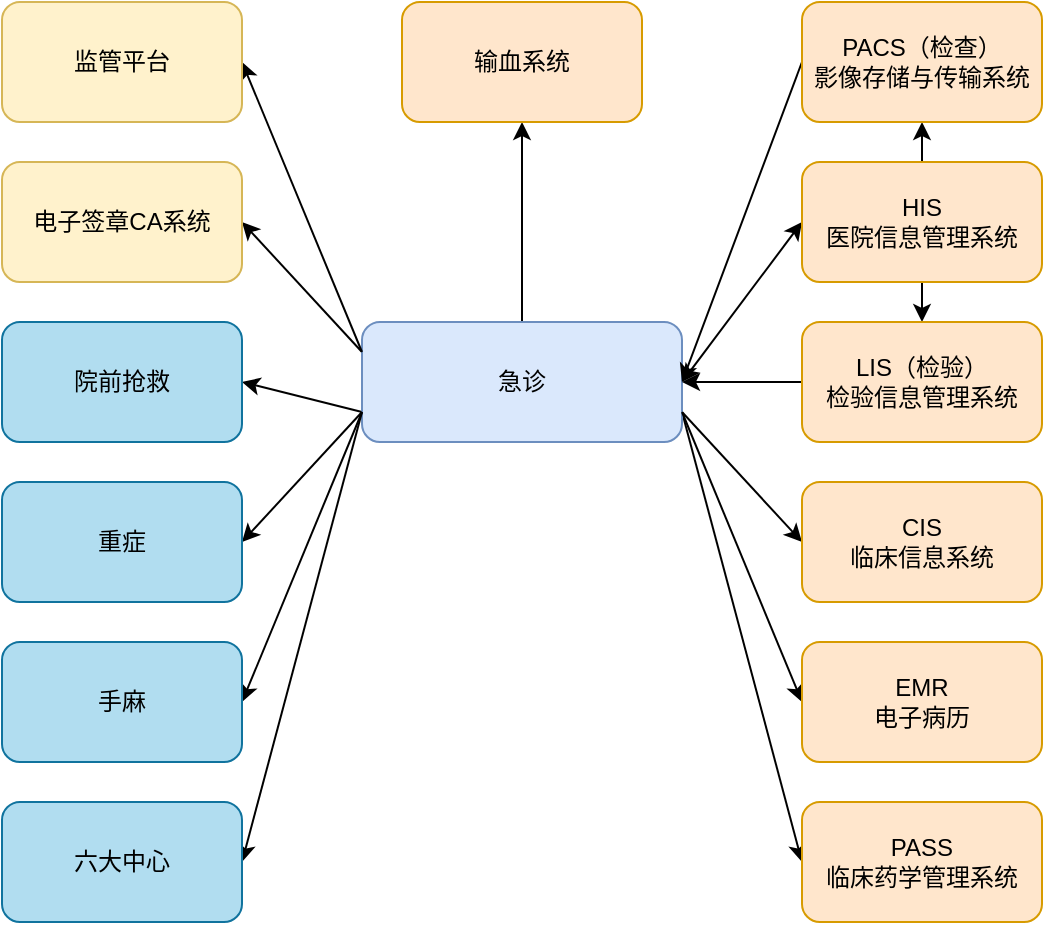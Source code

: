 <mxfile version="15.7.3" type="device" pages="8"><diagram id="YKNAl1JUksep_HxFgIVo" name="系统边界"><mxGraphModel dx="1038" dy="641" grid="1" gridSize="10" guides="1" tooltips="1" connect="1" arrows="1" fold="1" page="1" pageScale="1" pageWidth="827" pageHeight="1169" math="0" shadow="0"><root><mxCell id="0"/><mxCell id="1" parent="0"/><mxCell id="3" value="" style="edgeStyle=none;html=1;startArrow=classic;startFill=1;entryX=0;entryY=0.5;entryDx=0;entryDy=0;" parent="1" target="12" edge="1"><mxGeometry relative="1" as="geometry"><mxPoint x="380" y="230" as="sourcePoint"/></mxGeometry></mxCell><mxCell id="4" value="" style="edgeStyle=none;html=1;" parent="1" source="9" target="17" edge="1"><mxGeometry relative="1" as="geometry"/></mxCell><mxCell id="5" value="" style="edgeStyle=none;html=1;exitX=0;exitY=0.25;exitDx=0;exitDy=0;entryX=1;entryY=0.5;entryDx=0;entryDy=0;" parent="1" source="9" target="19" edge="1"><mxGeometry relative="1" as="geometry"/></mxCell><mxCell id="7" value="" style="edgeStyle=none;html=1;exitX=1;exitY=0.75;exitDx=0;exitDy=0;entryX=0;entryY=0.5;entryDx=0;entryDy=0;" parent="1" source="9" target="23" edge="1"><mxGeometry relative="1" as="geometry"/></mxCell><mxCell id="8" style="edgeStyle=none;html=1;exitX=1;exitY=0.75;exitDx=0;exitDy=0;entryX=0;entryY=0.5;entryDx=0;entryDy=0;startArrow=none;startFill=0;" parent="1" source="9" target="25" edge="1"><mxGeometry relative="1" as="geometry"/></mxCell><mxCell id="27" value="" style="edgeStyle=none;html=1;entryX=1;entryY=0.5;entryDx=0;entryDy=0;exitX=0;exitY=0.75;exitDx=0;exitDy=0;" parent="1" source="9" target="26" edge="1"><mxGeometry relative="1" as="geometry"/></mxCell><mxCell id="9" value="急诊" style="rounded=1;whiteSpace=wrap;html=1;fillColor=#dae8fc;strokeColor=#6c8ebf;" parent="1" vertex="1"><mxGeometry x="220" y="200" width="160" height="60" as="geometry"/></mxCell><mxCell id="10" value="" style="edgeStyle=none;html=1;" parent="1" source="12" target="14" edge="1"><mxGeometry relative="1" as="geometry"/></mxCell><mxCell id="11" value="" style="edgeStyle=none;html=1;" parent="1" source="12" target="16" edge="1"><mxGeometry relative="1" as="geometry"/></mxCell><mxCell id="12" value="HIS&lt;br&gt;医院信息管理系统" style="rounded=1;whiteSpace=wrap;html=1;fillColor=#ffe6cc;strokeColor=#d79b00;" parent="1" vertex="1"><mxGeometry x="440" y="120" width="120" height="60" as="geometry"/></mxCell><mxCell id="13" value="" style="edgeStyle=none;html=1;entryX=1;entryY=0.5;entryDx=0;entryDy=0;exitX=0;exitY=0.5;exitDx=0;exitDy=0;" parent="1" source="14" target="9" edge="1"><mxGeometry relative="1" as="geometry"/></mxCell><mxCell id="14" value="LIS（检验）&lt;br&gt;检验信息管理系统" style="rounded=1;whiteSpace=wrap;html=1;fillColor=#ffe6cc;strokeColor=#d79b00;" parent="1" vertex="1"><mxGeometry x="440" y="200" width="120" height="60" as="geometry"/></mxCell><mxCell id="15" value="" style="edgeStyle=none;html=1;exitX=0;exitY=0.5;exitDx=0;exitDy=0;entryX=1;entryY=0.5;entryDx=0;entryDy=0;" parent="1" source="16" target="9" edge="1"><mxGeometry relative="1" as="geometry"><mxPoint x="360" y="190" as="targetPoint"/></mxGeometry></mxCell><mxCell id="16" value="PACS（检查）&lt;br&gt;影像存储与传输系统" style="rounded=1;whiteSpace=wrap;html=1;fillColor=#ffe6cc;strokeColor=#d79b00;" parent="1" vertex="1"><mxGeometry x="440" y="40" width="120" height="60" as="geometry"/></mxCell><mxCell id="17" value="输血系统" style="rounded=1;whiteSpace=wrap;html=1;fillColor=#ffe6cc;strokeColor=#d79b00;" parent="1" vertex="1"><mxGeometry x="240" y="40" width="120" height="60" as="geometry"/></mxCell><mxCell id="18" value="" style="edgeStyle=none;html=1;exitX=0;exitY=0.25;exitDx=0;exitDy=0;entryX=1;entryY=0.5;entryDx=0;entryDy=0;" parent="1" source="9" target="21" edge="1"><mxGeometry relative="1" as="geometry"/></mxCell><mxCell id="19" value="电子签章CA系统" style="rounded=1;whiteSpace=wrap;html=1;fillColor=#fff2cc;strokeColor=#d6b656;" parent="1" vertex="1"><mxGeometry x="40" y="120" width="120" height="60" as="geometry"/></mxCell><mxCell id="21" value="监管平台" style="rounded=1;whiteSpace=wrap;html=1;fillColor=#fff2cc;strokeColor=#d6b656;" parent="1" vertex="1"><mxGeometry x="40" y="40" width="120" height="60" as="geometry"/></mxCell><mxCell id="22" value="" style="edgeStyle=none;html=1;exitX=1;exitY=0.75;exitDx=0;exitDy=0;entryX=0;entryY=0.5;entryDx=0;entryDy=0;" parent="1" source="9" target="24" edge="1"><mxGeometry relative="1" as="geometry"/></mxCell><mxCell id="23" value="CIS&lt;br&gt;临床信息系统" style="rounded=1;whiteSpace=wrap;html=1;fillColor=#ffe6cc;strokeColor=#d79b00;" parent="1" vertex="1"><mxGeometry x="440" y="280" width="120" height="60" as="geometry"/></mxCell><mxCell id="24" value="EMR&lt;br&gt;电子病历" style="rounded=1;whiteSpace=wrap;html=1;fillColor=#ffe6cc;strokeColor=#d79b00;" parent="1" vertex="1"><mxGeometry x="440" y="360" width="120" height="60" as="geometry"/></mxCell><mxCell id="25" value="PASS&lt;br&gt;临床药学管理系统" style="rounded=1;whiteSpace=wrap;html=1;fillColor=#ffe6cc;strokeColor=#d79b00;" parent="1" vertex="1"><mxGeometry x="440" y="440" width="120" height="60" as="geometry"/></mxCell><mxCell id="29" value="" style="edgeStyle=none;html=1;entryX=1;entryY=0.5;entryDx=0;entryDy=0;exitX=0;exitY=0.75;exitDx=0;exitDy=0;" parent="1" source="9" target="28" edge="1"><mxGeometry relative="1" as="geometry"/></mxCell><mxCell id="26" value="院前抢救" style="rounded=1;whiteSpace=wrap;html=1;fillColor=#b1ddf0;strokeColor=#10739e;" parent="1" vertex="1"><mxGeometry x="40" y="200" width="120" height="60" as="geometry"/></mxCell><mxCell id="31" value="" style="edgeStyle=none;html=1;exitX=0;exitY=0.75;exitDx=0;exitDy=0;entryX=1;entryY=0.5;entryDx=0;entryDy=0;" parent="1" source="9" target="30" edge="1"><mxGeometry relative="1" as="geometry"/></mxCell><mxCell id="28" value="重症" style="rounded=1;whiteSpace=wrap;html=1;fillColor=#b1ddf0;strokeColor=#10739e;" parent="1" vertex="1"><mxGeometry x="40" y="280" width="120" height="60" as="geometry"/></mxCell><mxCell id="33" value="" style="edgeStyle=none;html=1;exitX=0;exitY=0.75;exitDx=0;exitDy=0;entryX=1;entryY=0.5;entryDx=0;entryDy=0;" parent="1" source="9" target="32" edge="1"><mxGeometry relative="1" as="geometry"/></mxCell><mxCell id="30" value="手麻" style="rounded=1;whiteSpace=wrap;html=1;fillColor=#b1ddf0;strokeColor=#10739e;" parent="1" vertex="1"><mxGeometry x="40" y="360" width="120" height="60" as="geometry"/></mxCell><mxCell id="32" value="六大中心" style="rounded=1;whiteSpace=wrap;html=1;fillColor=#b1ddf0;strokeColor=#10739e;" parent="1" vertex="1"><mxGeometry x="40" y="440" width="120" height="60" as="geometry"/></mxCell></root></mxGraphModel></diagram><diagram id="KzB1ePYG9tVFEQXV9_fM" name="子系统"><mxGraphModel dx="1038" dy="641" grid="1" gridSize="10" guides="1" tooltips="1" connect="1" arrows="1" fold="1" page="1" pageScale="1" pageWidth="827" pageHeight="1169" math="0" shadow="0"><root><mxCell id="CPHayZBfdaMYlTFP3E-l-0"/><mxCell id="CPHayZBfdaMYlTFP3E-l-1" parent="CPHayZBfdaMYlTFP3E-l-0"/><mxCell id="CPHayZBfdaMYlTFP3E-l-2" value="" style="edgeStyle=none;html=1;" parent="CPHayZBfdaMYlTFP3E-l-1" source="CPHayZBfdaMYlTFP3E-l-3" target="CPHayZBfdaMYlTFP3E-l-5" edge="1"><mxGeometry relative="1" as="geometry"/></mxCell><mxCell id="CPHayZBfdaMYlTFP3E-l-3" value="院前急救子系统" style="rounded=1;whiteSpace=wrap;html=1;fillColor=#dae8fc;strokeColor=#6c8ebf;" parent="CPHayZBfdaMYlTFP3E-l-1" vertex="1"><mxGeometry x="40" y="40" width="120" height="60" as="geometry"/></mxCell><mxCell id="CPHayZBfdaMYlTFP3E-l-4" value="" style="edgeStyle=none;html=1;" parent="CPHayZBfdaMYlTFP3E-l-1" source="CPHayZBfdaMYlTFP3E-l-5" target="CPHayZBfdaMYlTFP3E-l-8" edge="1"><mxGeometry relative="1" as="geometry"/></mxCell><mxCell id="CPHayZBfdaMYlTFP3E-l-5" value="急诊分诊子系统" style="rounded=1;whiteSpace=wrap;html=1;fillColor=#dae8fc;strokeColor=#6c8ebf;" parent="CPHayZBfdaMYlTFP3E-l-1" vertex="1"><mxGeometry x="200" y="40" width="120" height="60" as="geometry"/></mxCell><mxCell id="CPHayZBfdaMYlTFP3E-l-6" value="" style="edgeStyle=none;html=1;" parent="CPHayZBfdaMYlTFP3E-l-1" source="CPHayZBfdaMYlTFP3E-l-8" target="CPHayZBfdaMYlTFP3E-l-11" edge="1"><mxGeometry relative="1" as="geometry"/></mxCell><mxCell id="CPHayZBfdaMYlTFP3E-l-7" value="" style="edgeStyle=orthogonalEdgeStyle;html=1;entryX=0.5;entryY=0;entryDx=0;entryDy=0;" parent="CPHayZBfdaMYlTFP3E-l-1" source="CPHayZBfdaMYlTFP3E-l-8" target="CPHayZBfdaMYlTFP3E-l-15" edge="1"><mxGeometry relative="1" as="geometry"><mxPoint x="560" y="70" as="targetPoint"/></mxGeometry></mxCell><mxCell id="CPHayZBfdaMYlTFP3E-l-8" value="急诊抢救子系统" style="rounded=1;whiteSpace=wrap;html=1;fillColor=#dae8fc;strokeColor=#6c8ebf;" parent="CPHayZBfdaMYlTFP3E-l-1" vertex="1"><mxGeometry x="360" y="40" width="120" height="60" as="geometry"/></mxCell><mxCell id="CPHayZBfdaMYlTFP3E-l-9" value="" style="edgeStyle=none;html=1;" parent="CPHayZBfdaMYlTFP3E-l-1" source="CPHayZBfdaMYlTFP3E-l-11" target="CPHayZBfdaMYlTFP3E-l-14" edge="1"><mxGeometry relative="1" as="geometry"/></mxCell><mxCell id="CPHayZBfdaMYlTFP3E-l-10" value="" style="edgeStyle=none;html=1;" parent="CPHayZBfdaMYlTFP3E-l-1" source="CPHayZBfdaMYlTFP3E-l-15" target="CPHayZBfdaMYlTFP3E-l-11" edge="1"><mxGeometry relative="1" as="geometry"/></mxCell><mxCell id="CPHayZBfdaMYlTFP3E-l-11" value="EICU子系统" style="rounded=1;whiteSpace=wrap;html=1;fillColor=#dae8fc;strokeColor=#6c8ebf;" parent="CPHayZBfdaMYlTFP3E-l-1" vertex="1"><mxGeometry x="360" y="160" width="120" height="60" as="geometry"/></mxCell><mxCell id="CPHayZBfdaMYlTFP3E-l-12" value="" style="edgeStyle=none;html=1;" parent="CPHayZBfdaMYlTFP3E-l-1" source="CPHayZBfdaMYlTFP3E-l-16" target="CPHayZBfdaMYlTFP3E-l-14" edge="1"><mxGeometry relative="1" as="geometry"/></mxCell><mxCell id="CPHayZBfdaMYlTFP3E-l-13" value="" style="edgeStyle=none;html=1;" parent="CPHayZBfdaMYlTFP3E-l-1" source="CPHayZBfdaMYlTFP3E-l-14" target="CPHayZBfdaMYlTFP3E-l-17" edge="1"><mxGeometry relative="1" as="geometry"/></mxCell><mxCell id="CPHayZBfdaMYlTFP3E-l-14" value="急诊医护一体化工作台子系统" style="rounded=1;whiteSpace=wrap;html=1;fillColor=#dae8fc;strokeColor=#6c8ebf;" parent="CPHayZBfdaMYlTFP3E-l-1" vertex="1"><mxGeometry x="200" y="160" width="120" height="60" as="geometry"/></mxCell><mxCell id="CPHayZBfdaMYlTFP3E-l-15" value="急诊移动输液子系统" style="rounded=1;whiteSpace=wrap;html=1;fillColor=#dae8fc;strokeColor=#6c8ebf;" parent="CPHayZBfdaMYlTFP3E-l-1" vertex="1"><mxGeometry x="520" y="160" width="120" height="60" as="geometry"/></mxCell><mxCell id="CPHayZBfdaMYlTFP3E-l-16" value="急诊临床信息子系统" style="rounded=1;whiteSpace=wrap;html=1;fillColor=#dae8fc;strokeColor=#6c8ebf;" parent="CPHayZBfdaMYlTFP3E-l-1" vertex="1"><mxGeometry x="40" y="160" width="120" height="60" as="geometry"/></mxCell><mxCell id="CPHayZBfdaMYlTFP3E-l-17" value="急诊科室管理子系统" style="rounded=1;whiteSpace=wrap;html=1;fillColor=#dae8fc;strokeColor=#6c8ebf;" parent="CPHayZBfdaMYlTFP3E-l-1" vertex="1"><mxGeometry x="200" y="280" width="120" height="60" as="geometry"/></mxCell></root></mxGraphModel></diagram><diagram id="OWE8ObmtybB1waVvbL0R" name="干系人"><mxGraphModel dx="1038" dy="641" grid="1" gridSize="10" guides="1" tooltips="1" connect="1" arrows="1" fold="1" page="1" pageScale="1" pageWidth="827" pageHeight="1169" math="0" shadow="0"><root><mxCell id="WbpoSSjF8AuJwYbnJUNc-0"/><mxCell id="WbpoSSjF8AuJwYbnJUNc-1" parent="WbpoSSjF8AuJwYbnJUNc-0"/><mxCell id="WbpoSSjF8AuJwYbnJUNc-2" value="患者" style="shape=umlActor;verticalLabelPosition=bottom;verticalAlign=top;html=1;outlineConnect=0;" parent="WbpoSSjF8AuJwYbnJUNc-1" vertex="1"><mxGeometry x="40" y="80" width="30" height="60" as="geometry"/></mxCell><mxCell id="WbpoSSjF8AuJwYbnJUNc-3" value="护士" style="shape=umlActor;verticalLabelPosition=bottom;verticalAlign=top;html=1;outlineConnect=0;" parent="WbpoSSjF8AuJwYbnJUNc-1" vertex="1"><mxGeometry x="40" y="200" width="30" height="60" as="geometry"/></mxCell><mxCell id="WbpoSSjF8AuJwYbnJUNc-4" value="医生" style="shape=umlActor;verticalLabelPosition=bottom;verticalAlign=top;html=1;outlineConnect=0;" parent="WbpoSSjF8AuJwYbnJUNc-1" vertex="1"><mxGeometry x="320" y="200" width="30" height="60" as="geometry"/></mxCell><mxCell id="WbpoSSjF8AuJwYbnJUNc-7" value="急诊院前急救" style="rounded=1;whiteSpace=wrap;html=1;fillColor=#f5f5f5;strokeColor=#666666;fontColor=#333333;" parent="WbpoSSjF8AuJwYbnJUNc-1" vertex="1"><mxGeometry x="120" y="40" width="120" height="60" as="geometry"/></mxCell><mxCell id="WbpoSSjF8AuJwYbnJUNc-8" value="急诊分诊" style="rounded=1;whiteSpace=wrap;html=1;fillColor=#f5f5f5;strokeColor=#666666;fontColor=#333333;" parent="WbpoSSjF8AuJwYbnJUNc-1" vertex="1"><mxGeometry x="120" y="120" width="120" height="60" as="geometry"/></mxCell><mxCell id="WbpoSSjF8AuJwYbnJUNc-9" value="急诊抢救" style="rounded=1;whiteSpace=wrap;html=1;fillColor=#f5f5f5;strokeColor=#666666;fontColor=#333333;" parent="WbpoSSjF8AuJwYbnJUNc-1" vertex="1"><mxGeometry x="120" y="200" width="120" height="60" as="geometry"/></mxCell><mxCell id="WbpoSSjF8AuJwYbnJUNc-10" value="移动输液" style="rounded=1;whiteSpace=wrap;html=1;fillColor=#f5f5f5;strokeColor=#666666;fontColor=#333333;" parent="WbpoSSjF8AuJwYbnJUNc-1" vertex="1"><mxGeometry x="120" y="280" width="120" height="60" as="geometry"/></mxCell><mxCell id="WbpoSSjF8AuJwYbnJUNc-11" value="EICU" style="rounded=1;whiteSpace=wrap;html=1;fillColor=#f5f5f5;strokeColor=#666666;fontColor=#333333;" parent="WbpoSSjF8AuJwYbnJUNc-1" vertex="1"><mxGeometry x="120" y="360" width="120" height="60" as="geometry"/></mxCell><mxCell id="4Xo18leN-nH1nD52edNZ-0" value="急诊医护一体化工作台" style="rounded=1;whiteSpace=wrap;html=1;fillColor=#f5f5f5;strokeColor=#666666;fontColor=#333333;" parent="WbpoSSjF8AuJwYbnJUNc-1" vertex="1"><mxGeometry x="120" y="440" width="120" height="60" as="geometry"/></mxCell><mxCell id="4Xo18leN-nH1nD52edNZ-1" value="急诊临床信息" style="rounded=1;whiteSpace=wrap;html=1;fillColor=#f5f5f5;strokeColor=#666666;fontColor=#333333;" parent="WbpoSSjF8AuJwYbnJUNc-1" vertex="1"><mxGeometry x="400" y="120" width="120" height="60" as="geometry"/></mxCell><mxCell id="fFExCskiIZL1wGQbUgAC-0" value="急诊科室管理" style="rounded=1;whiteSpace=wrap;html=1;fillColor=#f5f5f5;strokeColor=#666666;fontColor=#333333;" parent="WbpoSSjF8AuJwYbnJUNc-1" vertex="1"><mxGeometry x="400" y="200" width="120" height="60" as="geometry"/></mxCell></root></mxGraphModel></diagram><diagram id="zgFz6VELgDIQqsapI3T_" name="医嘱及医嘱执行状态图"><mxGraphModel dx="1038" dy="1810" grid="1" gridSize="10" guides="1" tooltips="1" connect="1" arrows="1" fold="1" page="1" pageScale="1" pageWidth="827" pageHeight="1169" math="0" shadow="0"><root><mxCell id="XU4_vsitju7m6d3V15YL-0"/><mxCell id="XU4_vsitju7m6d3V15YL-1" parent="XU4_vsitju7m6d3V15YL-0"/><mxCell id="mDbIHTVTcrW7ryKpoxJ4-1" value="" style="rounded=0;whiteSpace=wrap;html=1;" parent="XU4_vsitju7m6d3V15YL-1" vertex="1"><mxGeometry x="20" y="-1160" width="1800" height="800" as="geometry"/></mxCell><mxCell id="po1sbNSMSl131cUI89v1-0" value="护理服务" style="swimlane;strokeColor=#000000;" parent="XU4_vsitju7m6d3V15YL-1" vertex="1"><mxGeometry x="400" y="-1120" width="1220" height="730" as="geometry"><mxRectangle x="400" y="-1120" width="80" height="23" as="alternateBounds"/></mxGeometry></mxCell><mxCell id="3sEOXewjpR7kOhBg1DnF-1" value="" style="edgeStyle=orthogonalEdgeStyle;rounded=0;orthogonalLoop=1;jettySize=auto;html=1;" parent="po1sbNSMSl131cUI89v1-0" source="3CABxP08kY782UxowHJ8-16" target="3sEOXewjpR7kOhBg1DnF-0" edge="1"><mxGeometry relative="1" as="geometry"/></mxCell><mxCell id="3CABxP08kY782UxowHJ8-16" value="已作废" style="rounded=1;whiteSpace=wrap;html=1;fillColor=#d5e8d4;strokeColor=#82b366;" parent="po1sbNSMSl131cUI89v1-0" vertex="1"><mxGeometry x="30" y="310" width="80" height="40" as="geometry"/></mxCell><mxCell id="qszKguO_CN1ZkbRgSXfX-0" value="已驳回" style="rounded=1;whiteSpace=wrap;html=1;fillColor=#d5e8d4;strokeColor=#82b366;" parent="po1sbNSMSl131cUI89v1-0" vertex="1"><mxGeometry x="60" y="80" width="80" height="40" as="geometry"/></mxCell><mxCell id="kPES1qN7lGDgwCB-VtIT-14" value="驳回（护士）" style="edgeStyle=orthogonalEdgeStyle;html=1;entryX=1;entryY=0.5;entryDx=0;entryDy=0;exitX=0.5;exitY=0;exitDx=0;exitDy=0;" parent="po1sbNSMSl131cUI89v1-0" source="kPES1qN7lGDgwCB-VtIT-0" target="qszKguO_CN1ZkbRgSXfX-0" edge="1"><mxGeometry x="0.029" y="10" relative="1" as="geometry"><mxPoint x="240" y="120" as="targetPoint"/><mxPoint as="offset"/></mxGeometry></mxCell><mxCell id="kPES1qN7lGDgwCB-VtIT-0" value="未复核" style="rounded=1;whiteSpace=wrap;html=1;fillColor=#d5e8d4;strokeColor=#82b366;" parent="po1sbNSMSl131cUI89v1-0" vertex="1"><mxGeometry x="320" y="160" width="80" height="40" as="geometry"/></mxCell><mxCell id="h1F7DDQZtjbTNHRd0JEt-14" value="需核对？" style="rhombus;whiteSpace=wrap;html=1;rounded=1;dashed=1;" parent="po1sbNSMSl131cUI89v1-0" vertex="1"><mxGeometry x="510" y="90" width="80" height="80" as="geometry"/></mxCell><mxCell id="3sEOXewjpR7kOhBg1DnF-0" value="" style="shape=waypoint;size=6;pointerEvents=1;points=[];fillColor=#d5e8d4;resizable=0;rotatable=0;perimeter=centerPerimeter;snapToPoint=1;rounded=1;strokeColor=#000000;" parent="po1sbNSMSl131cUI89v1-0" vertex="1"><mxGeometry x="50" y="370" width="40" height="40" as="geometry"/></mxCell><mxCell id="3sEOXewjpR7kOhBg1DnF-4" value="" style="shape=waypoint;size=6;pointerEvents=1;points=[];fillColor=#d5e8d4;resizable=0;rotatable=0;perimeter=centerPerimeter;snapToPoint=1;rounded=1;strokeColor=#000000;" parent="po1sbNSMSl131cUI89v1-0" vertex="1"><mxGeometry x="-20" y="160" width="40" height="40" as="geometry"/></mxCell><mxCell id="cpUuLSK1K4Fzv-DZ4vH3-0" value="已停嘱" style="rounded=1;whiteSpace=wrap;html=1;fillColor=#dae8fc;strokeColor=#6c8ebf;" parent="po1sbNSMSl131cUI89v1-0" vertex="1"><mxGeometry x="870" y="640" width="80" height="40" as="geometry"/></mxCell><mxCell id="3sEOXewjpR7kOhBg1DnF-2" value="" style="shape=waypoint;size=6;pointerEvents=1;points=[];fillColor=#d5e8d4;resizable=0;rotatable=0;perimeter=centerPerimeter;snapToPoint=1;rounded=1;strokeColor=#000000;" parent="po1sbNSMSl131cUI89v1-0" vertex="1"><mxGeometry x="400" y="590" width="40" height="40" as="geometry"/></mxCell><mxCell id="cpUuLSK1K4Fzv-DZ4vH3-4" value="作废（医生）" style="edgeStyle=orthogonalEdgeStyle;html=1;entryX=0.75;entryY=0;entryDx=0;entryDy=0;exitX=0.25;exitY=1;exitDx=0;exitDy=0;dashed=1;" parent="po1sbNSMSl131cUI89v1-0" source="kPES1qN7lGDgwCB-VtIT-0" target="3CABxP08kY782UxowHJ8-16" edge="1"><mxGeometry x="0.667" y="-10" relative="1" as="geometry"><mxPoint x="120" y="340" as="targetPoint"/><mxPoint x="200" y="340" as="sourcePoint"/><mxPoint as="offset"/><Array as="points"><mxPoint x="340" y="290"/><mxPoint x="90" y="290"/></Array></mxGeometry></mxCell><mxCell id="po1sbNSMSl131cUI89v1-19" value="医嘱服务" style="swimlane;strokeColor=#000000;" parent="XU4_vsitju7m6d3V15YL-1" vertex="1"><mxGeometry x="40" y="-1120" width="320" height="730" as="geometry"/></mxCell><mxCell id="po1sbNSMSl131cUI89v1-20" value="创建中" style="rounded=1;whiteSpace=wrap;html=1;fillColor=#d5e8d4;strokeColor=#82b366;" parent="po1sbNSMSl131cUI89v1-19" vertex="1"><mxGeometry x="40" y="40" width="80" height="40" as="geometry"/></mxCell><mxCell id="po1sbNSMSl131cUI89v1-22" value="未提交" style="rounded=1;whiteSpace=wrap;html=1;fillColor=#d5e8d4;strokeColor=#82b366;" parent="po1sbNSMSl131cUI89v1-19" vertex="1"><mxGeometry x="40" y="130" width="80" height="40" as="geometry"/></mxCell><mxCell id="po1sbNSMSl131cUI89v1-23" value="保存（医生）" style="edgeStyle=none;html=1;" parent="po1sbNSMSl131cUI89v1-19" source="po1sbNSMSl131cUI89v1-20" target="po1sbNSMSl131cUI89v1-22" edge="1"><mxGeometry relative="1" as="geometry"/></mxCell><mxCell id="VEwKHnL2Fr7q06Qdxlpl-10" value="" style="edgeStyle=orthogonalEdgeStyle;rounded=1;orthogonalLoop=1;jettySize=auto;html=1;entryX=0;entryY=0.5;entryDx=0;entryDy=0;" parent="po1sbNSMSl131cUI89v1-19" source="po1sbNSMSl131cUI89v1-25" target="po1sbNSMSl131cUI89v1-30" edge="1"><mxGeometry relative="1" as="geometry"><mxPoint x="80" y="360" as="targetPoint"/><Array as="points"><mxPoint x="80" y="610"/></Array></mxGeometry></mxCell><mxCell id="VEwKHnL2Fr7q06Qdxlpl-11" value="停嘱（医生）" style="edgeLabel;html=1;align=center;verticalAlign=middle;resizable=0;points=[];" parent="VEwKHnL2Fr7q06Qdxlpl-10" vertex="1" connectable="0"><mxGeometry x="-0.386" relative="1" as="geometry"><mxPoint as="offset"/></mxGeometry></mxCell><mxCell id="po1sbNSMSl131cUI89v1-25" value="已提交" style="rounded=1;whiteSpace=wrap;html=1;fillColor=#d5e8d4;strokeColor=#82b366;" parent="po1sbNSMSl131cUI89v1-19" vertex="1"><mxGeometry x="40" y="220" width="80" height="40" as="geometry"/></mxCell><mxCell id="po1sbNSMSl131cUI89v1-27" value="停嘱（医生）" style="edgeStyle=none;html=1;" parent="po1sbNSMSl131cUI89v1-19" source="po1sbNSMSl131cUI89v1-29" target="po1sbNSMSl131cUI89v1-30" edge="1"><mxGeometry relative="1" as="geometry"/></mxCell><mxCell id="po1sbNSMSl131cUI89v1-28" value="作废（医生）" style="edgeStyle=orthogonalEdgeStyle;html=1;exitX=0.75;exitY=1;exitDx=0;exitDy=0;entryX=0;entryY=0.5;entryDx=0;entryDy=0;" parent="po1sbNSMSl131cUI89v1-19" source="po1sbNSMSl131cUI89v1-25" target="po1sbNSMSl131cUI89v1-31" edge="1"><mxGeometry x="0.467" y="10" relative="1" as="geometry"><mxPoint as="offset"/></mxGeometry></mxCell><mxCell id="po1sbNSMSl131cUI89v1-29" value="已执行" style="rounded=1;whiteSpace=wrap;html=1;fillColor=#d5e8d4;strokeColor=#82b366;" parent="po1sbNSMSl131cUI89v1-19" vertex="1"><mxGeometry x="140" y="496" width="80" height="40" as="geometry"/></mxCell><mxCell id="po1sbNSMSl131cUI89v1-30" value="已停嘱" style="rounded=1;whiteSpace=wrap;html=1;fillColor=#d5e8d4;strokeColor=#82b366;" parent="po1sbNSMSl131cUI89v1-19" vertex="1"><mxGeometry x="140" y="590" width="80" height="40" as="geometry"/></mxCell><mxCell id="po1sbNSMSl131cUI89v1-31" value="已作废" style="rounded=1;whiteSpace=wrap;html=1;fillColor=#d5e8d4;strokeColor=#82b366;" parent="po1sbNSMSl131cUI89v1-19" vertex="1"><mxGeometry x="180" y="310" width="80" height="40" as="geometry"/></mxCell><mxCell id="qszKguO_CN1ZkbRgSXfX-5" value="修改（医生）" style="edgeStyle=orthogonalEdgeStyle;html=1;entryX=0.5;entryY=0;entryDx=0;entryDy=0;exitX=0.75;exitY=0;exitDx=0;exitDy=0;rounded=1;" parent="po1sbNSMSl131cUI89v1-19" source="qszKguO_CN1ZkbRgSXfX-2" target="qszKguO_CN1ZkbRgSXfX-2" edge="1"><mxGeometry y="-10" relative="1" as="geometry"><mxPoint x="160" y="100" as="targetPoint"/><Array as="points"><mxPoint x="260" y="50"/><mxPoint x="240" y="50"/></Array><mxPoint as="offset"/></mxGeometry></mxCell><mxCell id="3sEOXewjpR7kOhBg1DnF-11" value="保存（医生）" style="edgeStyle=orthogonalEdgeStyle;rounded=1;orthogonalLoop=1;jettySize=auto;html=1;exitX=0;exitY=0.25;exitDx=0;exitDy=0;entryX=0;entryY=0.75;entryDx=0;entryDy=0;" parent="po1sbNSMSl131cUI89v1-19" source="qszKguO_CN1ZkbRgSXfX-2" target="qszKguO_CN1ZkbRgSXfX-2" edge="1"><mxGeometry x="-0.4" y="-10" relative="1" as="geometry"><Array as="points"><mxPoint x="170" y="90"/><mxPoint x="170" y="110"/></Array><mxPoint as="offset"/></mxGeometry></mxCell><mxCell id="3sEOXewjpR7kOhBg1DnF-13" value="提交（医生）" style="edgeStyle=orthogonalEdgeStyle;rounded=1;orthogonalLoop=1;jettySize=auto;html=1;entryX=0.75;entryY=0;entryDx=0;entryDy=0;exitX=0.5;exitY=1;exitDx=0;exitDy=0;" parent="po1sbNSMSl131cUI89v1-19" source="qszKguO_CN1ZkbRgSXfX-2" target="po1sbNSMSl131cUI89v1-25" edge="1"><mxGeometry x="0.037" y="-10" relative="1" as="geometry"><mxPoint x="240" y="220" as="targetPoint"/><Array as="points"><mxPoint x="250" y="200"/><mxPoint x="100" y="200"/></Array><mxPoint as="offset"/></mxGeometry></mxCell><mxCell id="qszKguO_CN1ZkbRgSXfX-2" value="已驳回" style="rounded=1;whiteSpace=wrap;html=1;fillColor=#d5e8d4;strokeColor=#82b366;" parent="po1sbNSMSl131cUI89v1-19" vertex="1"><mxGeometry x="210" y="80" width="80" height="40" as="geometry"/></mxCell><mxCell id="naugR67jBsWJgoO_OxKU-0" value="" style="edgeStyle=orthogonalEdgeStyle;rounded=1;orthogonalLoop=1;jettySize=auto;html=1;entryX=0;entryY=0.25;entryDx=0;entryDy=0;" parent="po1sbNSMSl131cUI89v1-19" source="5BBOwYiJpkh_dSia8Zw6-4" target="po1sbNSMSl131cUI89v1-30" edge="1"><mxGeometry relative="1" as="geometry"><Array as="points"><mxPoint x="120" y="420"/><mxPoint x="120" y="600"/></Array></mxGeometry></mxCell><mxCell id="naugR67jBsWJgoO_OxKU-1" value="停嘱（医生）" style="edgeLabel;html=1;align=center;verticalAlign=middle;resizable=0;points=[];" parent="naugR67jBsWJgoO_OxKU-0" vertex="1" connectable="0"><mxGeometry x="0.243" y="4" relative="1" as="geometry"><mxPoint x="-4" y="-87" as="offset"/></mxGeometry></mxCell><mxCell id="5BBOwYiJpkh_dSia8Zw6-4" value="已确认" style="rounded=1;whiteSpace=wrap;html=1;fillColor=#d5e8d4;strokeColor=#82b366;" parent="po1sbNSMSl131cUI89v1-19" vertex="1"><mxGeometry x="140" y="400" width="80" height="40" as="geometry"/></mxCell><mxCell id="po1sbNSMSl131cUI89v1-32" value="" style="shape=waypoint;size=6;pointerEvents=1;points=[];fillColor=#ffffff;resizable=0;rotatable=0;perimeter=centerPerimeter;snapToPoint=1;rounded=1;" parent="po1sbNSMSl131cUI89v1-19" vertex="1"><mxGeometry x="180" y="130" width="40" height="40" as="geometry"/></mxCell><mxCell id="po1sbNSMSl131cUI89v1-21" value="删除（医生）" style="edgeStyle=none;html=1;" parent="po1sbNSMSl131cUI89v1-19" source="po1sbNSMSl131cUI89v1-22" target="po1sbNSMSl131cUI89v1-32" edge="1"><mxGeometry y="10" relative="1" as="geometry"><mxPoint as="offset"/></mxGeometry></mxCell><mxCell id="po1sbNSMSl131cUI89v1-26" value="提交（医生）" style="edgeStyle=none;html=1;" parent="po1sbNSMSl131cUI89v1-19" source="po1sbNSMSl131cUI89v1-22" target="po1sbNSMSl131cUI89v1-25" edge="1"><mxGeometry x="-0.2" relative="1" as="geometry"><mxPoint as="offset"/></mxGeometry></mxCell><mxCell id="uoT3KIpvrYY5BcKBueX5-16" value="" style="shape=waypoint;size=6;pointerEvents=1;points=[];fillColor=#d5e8d4;resizable=0;rotatable=0;perimeter=centerPerimeter;snapToPoint=1;rounded=1;" parent="po1sbNSMSl131cUI89v1-19" vertex="1"><mxGeometry x="200" y="360" width="40" height="40" as="geometry"/></mxCell><mxCell id="uoT3KIpvrYY5BcKBueX5-17" value="" style="edgeStyle=none;html=1;" parent="po1sbNSMSl131cUI89v1-19" source="po1sbNSMSl131cUI89v1-31" target="uoT3KIpvrYY5BcKBueX5-16" edge="1"><mxGeometry relative="1" as="geometry"/></mxCell><mxCell id="3CABxP08kY782UxowHJ8-3" value="" style="html=1;exitX=0;exitY=0.5;exitDx=0;exitDy=0;entryX=1;entryY=0.5;entryDx=0;entryDy=0;startArrow=none;" parent="XU4_vsitju7m6d3V15YL-1" source="5BBOwYiJpkh_dSia8Zw6-8" target="po1sbNSMSl131cUI89v1-29" edge="1"><mxGeometry relative="1" as="geometry"><mxPoint x="160" y="-700" as="targetPoint"/></mxGeometry></mxCell><mxCell id="3CABxP08kY782UxowHJ8-4" value="执行（护士）" style="edgeLabel;html=1;align=center;verticalAlign=middle;resizable=0;points=[];" parent="3CABxP08kY782UxowHJ8-3" vertex="1" connectable="0"><mxGeometry x="0.082" y="2" relative="1" as="geometry"><mxPoint x="129" y="-2" as="offset"/></mxGeometry></mxCell><mxCell id="3CABxP08kY782UxowHJ8-15" value="停嘱（医生）" style="html=1;entryX=0;entryY=0.5;entryDx=0;entryDy=0;exitX=1;exitY=0.5;exitDx=0;exitDy=0;" parent="XU4_vsitju7m6d3V15YL-1" source="po1sbNSMSl131cUI89v1-30" target="3CABxP08kY782UxowHJ8-12" edge="1"><mxGeometry x="-0.2" y="10" relative="1" as="geometry"><mxPoint x="240" y="-620" as="targetPoint"/><mxPoint as="offset"/></mxGeometry></mxCell><mxCell id="3CABxP08kY782UxowHJ8-17" value="作废（医生）" style="edgeStyle=none;html=1;" parent="XU4_vsitju7m6d3V15YL-1" source="po1sbNSMSl131cUI89v1-31" target="3CABxP08kY782UxowHJ8-16" edge="1"><mxGeometry y="10" relative="1" as="geometry"><mxPoint as="offset"/></mxGeometry></mxCell><mxCell id="qszKguO_CN1ZkbRgSXfX-3" value="驳回（护士）" style="edgeStyle=orthogonalEdgeStyle;html=1;" parent="XU4_vsitju7m6d3V15YL-1" source="qszKguO_CN1ZkbRgSXfX-0" target="qszKguO_CN1ZkbRgSXfX-2" edge="1"><mxGeometry x="0.077" y="-10" relative="1" as="geometry"><mxPoint as="offset"/></mxGeometry></mxCell><mxCell id="kPES1qN7lGDgwCB-VtIT-6" value="图例" style="swimlane;fontStyle=0;childLayout=stackLayout;horizontal=1;startSize=26;horizontalStack=0;resizeParent=1;resizeParentMax=0;resizeLast=0;collapsible=1;marginBottom=0;fillColor=#f5f5f5;strokeColor=#666666;fontColor=#333333;" parent="XU4_vsitju7m6d3V15YL-1" vertex="1"><mxGeometry x="1640" y="-1120" width="160" height="182" as="geometry"/></mxCell><mxCell id="kPES1qN7lGDgwCB-VtIT-7" value="绿色方块：医嘱状态" style="text;strokeColor=none;fillColor=none;align=left;verticalAlign=top;spacingLeft=4;spacingRight=4;overflow=hidden;rotatable=0;points=[[0,0.5],[1,0.5]];portConstraint=eastwest;" parent="kPES1qN7lGDgwCB-VtIT-6" vertex="1"><mxGeometry y="26" width="160" height="26" as="geometry"/></mxCell><mxCell id="kPES1qN7lGDgwCB-VtIT-8" value="蓝色方块：医嘱执行状态" style="text;strokeColor=none;fillColor=none;align=left;verticalAlign=top;spacingLeft=4;spacingRight=4;overflow=hidden;rotatable=0;points=[[0,0.5],[1,0.5]];portConstraint=eastwest;" parent="kPES1qN7lGDgwCB-VtIT-6" vertex="1"><mxGeometry y="52" width="160" height="26" as="geometry"/></mxCell><mxCell id="hJxUWeEb447p14Hcuzin-18" value="黑色方块：动作合并分发" style="text;strokeColor=none;fillColor=none;align=left;verticalAlign=top;spacingLeft=4;spacingRight=4;overflow=hidden;rotatable=0;points=[[0,0.5],[1,0.5]];portConstraint=eastwest;" parent="kPES1qN7lGDgwCB-VtIT-6" vertex="1"><mxGeometry y="78" width="160" height="26" as="geometry"/></mxCell><mxCell id="kPES1qN7lGDgwCB-VtIT-9" value="实线线条：动作（操作员）" style="text;strokeColor=none;fillColor=none;align=left;verticalAlign=top;spacingLeft=4;spacingRight=4;overflow=hidden;rotatable=0;points=[[0,0.5],[1,0.5]];portConstraint=eastwest;" parent="kPES1qN7lGDgwCB-VtIT-6" vertex="1"><mxGeometry y="104" width="160" height="26" as="geometry"/></mxCell><mxCell id="kPES1qN7lGDgwCB-VtIT-12" value="虚线线条：影响或条件" style="text;strokeColor=none;fillColor=none;align=left;verticalAlign=top;spacingLeft=4;spacingRight=4;overflow=hidden;rotatable=0;points=[[0,0.5],[1,0.5]];portConstraint=eastwest;" parent="kPES1qN7lGDgwCB-VtIT-6" vertex="1"><mxGeometry y="130" width="160" height="26" as="geometry"/></mxCell><mxCell id="SMhbYLaf8bt_8oZVj0wo-3" value="实心圆点：开始或终止" style="text;strokeColor=none;fillColor=none;align=left;verticalAlign=top;spacingLeft=4;spacingRight=4;overflow=hidden;rotatable=0;points=[[0,0.5],[1,0.5]];portConstraint=eastwest;" parent="kPES1qN7lGDgwCB-VtIT-6" vertex="1"><mxGeometry y="156" width="160" height="26" as="geometry"/></mxCell><mxCell id="5BBOwYiJpkh_dSia8Zw6-5" value="复核（护士）" style="html=1;exitX=0;exitY=0.5;exitDx=0;exitDy=0;entryX=1;entryY=0.5;entryDx=0;entryDy=0;" parent="XU4_vsitju7m6d3V15YL-1" source="5BBOwYiJpkh_dSia8Zw6-6" target="5BBOwYiJpkh_dSia8Zw6-4" edge="1"><mxGeometry x="0.043" relative="1" as="geometry"><mxPoint as="offset"/></mxGeometry></mxCell><mxCell id="h1F7DDQZtjbTNHRd0JEt-7" value="总医嘱线" style="swimlane;fillColor=#CCFFCC;strokeColor=#67AB9F;" parent="XU4_vsitju7m6d3V15YL-1" vertex="1"><mxGeometry x="420" y="-1080" width="400" height="660" as="geometry"/></mxCell><mxCell id="3CABxP08kY782UxowHJ8-12" value="停复核" style="rounded=1;whiteSpace=wrap;html=1;fillColor=#d5e8d4;strokeColor=#82b366;" parent="h1F7DDQZtjbTNHRd0JEt-7" vertex="1"><mxGeometry x="40" y="550" width="80" height="40" as="geometry"/></mxCell><mxCell id="5BBOwYiJpkh_dSia8Zw6-0" value="已停嘱" style="rounded=1;whiteSpace=wrap;html=1;fillColor=#d5e8d4;strokeColor=#82b366;" parent="h1F7DDQZtjbTNHRd0JEt-7" vertex="1"><mxGeometry x="240" y="550" width="80" height="40" as="geometry"/></mxCell><mxCell id="5BBOwYiJpkh_dSia8Zw6-1" value="停复核（护士）" style="edgeStyle=none;html=1;" parent="h1F7DDQZtjbTNHRd0JEt-7" source="3CABxP08kY782UxowHJ8-12" target="5BBOwYiJpkh_dSia8Zw6-0" edge="1"><mxGeometry y="10" relative="1" as="geometry"><mxPoint as="offset"/></mxGeometry></mxCell><mxCell id="SMhbYLaf8bt_8oZVj0wo-2" value="执行（护士）" style="edgeStyle=orthogonalEdgeStyle;rounded=1;orthogonalLoop=1;jettySize=auto;html=1;dashed=1;entryX=0.75;entryY=0;entryDx=0;entryDy=0;exitX=0.25;exitY=1;exitDx=0;exitDy=0;" parent="h1F7DDQZtjbTNHRd0JEt-7" source="5BBOwYiJpkh_dSia8Zw6-6" target="5BBOwYiJpkh_dSia8Zw6-8" edge="1"><mxGeometry x="-0.041" y="-10" relative="1" as="geometry"><mxPoint x="340" y="500" as="targetPoint"/><Array as="points"><mxPoint x="320" y="410"/><mxPoint x="230" y="410"/></Array><mxPoint as="offset"/></mxGeometry></mxCell><mxCell id="VEwKHnL2Fr7q06Qdxlpl-1" value="" style="edgeStyle=orthogonalEdgeStyle;rounded=1;orthogonalLoop=1;jettySize=auto;html=1;dashed=1;entryX=0.75;entryY=0;entryDx=0;entryDy=0;" parent="h1F7DDQZtjbTNHRd0JEt-7" source="5BBOwYiJpkh_dSia8Zw6-6" target="3CABxP08kY782UxowHJ8-12" edge="1"><mxGeometry relative="1" as="geometry"><mxPoint x="340" y="500" as="targetPoint"/><Array as="points"><mxPoint x="340" y="530"/><mxPoint x="100" y="530"/></Array></mxGeometry></mxCell><mxCell id="VEwKHnL2Fr7q06Qdxlpl-2" value="停嘱（医生）" style="edgeLabel;html=1;align=center;verticalAlign=middle;resizable=0;points=[];" parent="VEwKHnL2Fr7q06Qdxlpl-1" vertex="1" connectable="0"><mxGeometry x="-0.114" y="1" relative="1" as="geometry"><mxPoint x="-47" y="-11" as="offset"/></mxGeometry></mxCell><mxCell id="5BBOwYiJpkh_dSia8Zw6-6" value="已确认" style="rounded=1;whiteSpace=wrap;html=1;fillColor=#d5e8d4;strokeColor=#82b366;" parent="h1F7DDQZtjbTNHRd0JEt-7" vertex="1"><mxGeometry x="300" y="360" width="80" height="40" as="geometry"/></mxCell><mxCell id="75nwJTDuwV5uK5vMz-UR-0" value="" style="edgeStyle=orthogonalEdgeStyle;rounded=1;orthogonalLoop=1;jettySize=auto;html=1;entryX=0.5;entryY=0;entryDx=0;entryDy=0;dashed=1;" parent="h1F7DDQZtjbTNHRd0JEt-7" source="5BBOwYiJpkh_dSia8Zw6-8" target="3CABxP08kY782UxowHJ8-12" edge="1"><mxGeometry relative="1" as="geometry"><Array as="points"><mxPoint x="210" y="510"/><mxPoint x="80" y="510"/></Array></mxGeometry></mxCell><mxCell id="75nwJTDuwV5uK5vMz-UR-1" value="停嘱（医生）" style="edgeLabel;html=1;align=center;verticalAlign=middle;resizable=0;points=[];" parent="75nwJTDuwV5uK5vMz-UR-0" vertex="1" connectable="0"><mxGeometry x="0.125" y="2" relative="1" as="geometry"><mxPoint x="10" y="-12" as="offset"/></mxGeometry></mxCell><mxCell id="5BBOwYiJpkh_dSia8Zw6-8" value="已执行" style="rounded=1;whiteSpace=wrap;html=1;fillColor=#d5e8d4;strokeColor=#82b366;" parent="h1F7DDQZtjbTNHRd0JEt-7" vertex="1"><mxGeometry x="170" y="456" width="80" height="40" as="geometry"/></mxCell><mxCell id="n9xPSCrbViX7tbmYm-UG-1" value="F" style="edgeStyle=orthogonalEdgeStyle;rounded=0;orthogonalLoop=1;jettySize=auto;html=1;dashed=1;" parent="h1F7DDQZtjbTNHRd0JEt-7" source="n9xPSCrbViX7tbmYm-UG-0" target="h1F7DDQZtjbTNHRd0JEt-0" edge="1"><mxGeometry relative="1" as="geometry"/></mxCell><mxCell id="h1F7DDQZtjbTNHRd0JEt-0" value="需复核？" style="rhombus;whiteSpace=wrap;html=1;rounded=1;dashed=1;" parent="h1F7DDQZtjbTNHRd0JEt-7" vertex="1"><mxGeometry x="170" y="100" width="80" height="80" as="geometry"/></mxCell><mxCell id="po1sbNSMSl131cUI89v1-17" value="无执行" style="rounded=1;whiteSpace=wrap;html=1;fillColor=#d5e8d4;strokeColor=#82b366;" parent="h1F7DDQZtjbTNHRd0JEt-7" vertex="1"><mxGeometry x="170" y="270" width="80" height="40" as="geometry"/></mxCell><mxCell id="h1F7DDQZtjbTNHRd0JEt-1" value="执行（护士）" style="edgeStyle=orthogonalEdgeStyle;html=1;dashed=1;entryX=0.5;entryY=0;entryDx=0;entryDy=0;" parent="h1F7DDQZtjbTNHRd0JEt-7" source="po1sbNSMSl131cUI89v1-17" target="5BBOwYiJpkh_dSia8Zw6-8" edge="1"><mxGeometry x="-0.452" y="30" relative="1" as="geometry"><mxPoint as="offset"/></mxGeometry></mxCell><mxCell id="h1F7DDQZtjbTNHRd0JEt-3" value="F" style="edgeStyle=orthogonalEdgeStyle;html=1;dashed=1;entryX=0.5;entryY=0;entryDx=0;entryDy=0;exitX=0.5;exitY=1;exitDx=0;exitDy=0;" parent="h1F7DDQZtjbTNHRd0JEt-7" source="h1F7DDQZtjbTNHRd0JEt-0" target="n9xPSCrbViX7tbmYm-UG-4" edge="1"><mxGeometry relative="1" as="geometry"><Array as="points"/></mxGeometry></mxCell><mxCell id="n9xPSCrbViX7tbmYm-UG-0" value="急救？" style="rhombus;whiteSpace=wrap;html=1;rounded=1;dashed=1;" parent="h1F7DDQZtjbTNHRd0JEt-7" vertex="1"><mxGeometry x="40" y="100" width="80" height="80" as="geometry"/></mxCell><mxCell id="n9xPSCrbViX7tbmYm-UG-3" value="T" style="edgeStyle=orthogonalEdgeStyle;rounded=1;orthogonalLoop=1;jettySize=auto;html=1;entryX=0.25;entryY=0;entryDx=0;entryDy=0;exitX=0.5;exitY=1;exitDx=0;exitDy=0;dashed=1;" parent="h1F7DDQZtjbTNHRd0JEt-7" source="n9xPSCrbViX7tbmYm-UG-0" target="n9xPSCrbViX7tbmYm-UG-4" edge="1"><mxGeometry relative="1" as="geometry"/></mxCell><mxCell id="n9xPSCrbViX7tbmYm-UG-5" value="" style="edgeStyle=orthogonalEdgeStyle;rounded=0;orthogonalLoop=1;jettySize=auto;html=1;dashed=1;" parent="h1F7DDQZtjbTNHRd0JEt-7" source="n9xPSCrbViX7tbmYm-UG-4" target="po1sbNSMSl131cUI89v1-17" edge="1"><mxGeometry relative="1" as="geometry"/></mxCell><mxCell id="n9xPSCrbViX7tbmYm-UG-4" value="" style="whiteSpace=wrap;html=1;rounded=1;strokeColor=#000000;fillColor=#000000;" parent="h1F7DDQZtjbTNHRd0JEt-7" vertex="1"><mxGeometry x="170" y="220" width="80" height="10" as="geometry"/></mxCell><mxCell id="cpUuLSK1K4Fzv-DZ4vH3-5" value="" style="edgeStyle=orthogonalEdgeStyle;rounded=1;orthogonalLoop=1;jettySize=auto;html=1;entryX=0.25;entryY=0;entryDx=0;entryDy=0;dashed=1;exitX=0.25;exitY=1;exitDx=0;exitDy=0;" parent="h1F7DDQZtjbTNHRd0JEt-7" source="po1sbNSMSl131cUI89v1-17" target="3CABxP08kY782UxowHJ8-12" edge="1"><mxGeometry relative="1" as="geometry"><Array as="points"><mxPoint x="190" y="430"/><mxPoint x="60" y="430"/></Array><mxPoint x="220" y="506" as="sourcePoint"/><mxPoint x="90" y="560" as="targetPoint"/></mxGeometry></mxCell><mxCell id="cpUuLSK1K4Fzv-DZ4vH3-6" value="停嘱（医生）" style="edgeLabel;html=1;align=center;verticalAlign=middle;resizable=0;points=[];" parent="cpUuLSK1K4Fzv-DZ4vH3-5" vertex="1" connectable="0"><mxGeometry x="0.125" y="2" relative="1" as="geometry"><mxPoint x="28" y="-2" as="offset"/></mxGeometry></mxCell><mxCell id="h1F7DDQZtjbTNHRd0JEt-8" value="执行医嘱线" style="swimlane;fillColor=#CCE5FF;strokeColor=#7EA6E0;" parent="XU4_vsitju7m6d3V15YL-1" vertex="1"><mxGeometry x="850" y="-1080" width="750" height="660" as="geometry"/></mxCell><mxCell id="3CABxP08kY782UxowHJ8-23" value="未执行" style="rounded=1;whiteSpace=wrap;html=1;fillColor=#dae8fc;strokeColor=#6c8ebf;" parent="h1F7DDQZtjbTNHRd0JEt-8" vertex="1"><mxGeometry x="80" y="230" width="80" height="40" as="geometry"/></mxCell><mxCell id="3CABxP08kY782UxowHJ8-20" value="已完成" style="rounded=1;whiteSpace=wrap;html=1;fillColor=#dae8fc;strokeColor=#6c8ebf;" parent="h1F7DDQZtjbTNHRd0JEt-8" vertex="1"><mxGeometry x="420" y="490" width="80" height="40" as="geometry"/></mxCell><mxCell id="3CABxP08kY782UxowHJ8-5" value="输液中" style="rounded=1;whiteSpace=wrap;html=1;fillColor=#dae8fc;strokeColor=#6c8ebf;" parent="h1F7DDQZtjbTNHRd0JEt-8" vertex="1"><mxGeometry x="220" y="490" width="80" height="40" as="geometry"/></mxCell><mxCell id="3CABxP08kY782UxowHJ8-21" value="输液完成（护士）" style="edgeStyle=orthogonalEdgeStyle;html=1;" parent="h1F7DDQZtjbTNHRd0JEt-8" source="3CABxP08kY782UxowHJ8-5" target="3CABxP08kY782UxowHJ8-20" edge="1"><mxGeometry x="-0.167" y="10" relative="1" as="geometry"><mxPoint as="offset"/><Array as="points"/></mxGeometry></mxCell><mxCell id="3CABxP08kY782UxowHJ8-9" value="已拒绝" style="rounded=1;whiteSpace=wrap;html=1;fillColor=#dae8fc;strokeColor=#6c8ebf;" parent="h1F7DDQZtjbTNHRd0JEt-8" vertex="1"><mxGeometry x="410" y="70" width="80" height="40" as="geometry"/></mxCell><mxCell id="3CABxP08kY782UxowHJ8-10" value="拒绝（护士）" style="edgeStyle=orthogonalEdgeStyle;html=1;exitX=1;exitY=0.5;exitDx=0;exitDy=0;" parent="h1F7DDQZtjbTNHRd0JEt-8" source="3CABxP08kY782UxowHJ8-23" target="3CABxP08kY782UxowHJ8-9" edge="1"><mxGeometry x="-0.167" y="10" relative="1" as="geometry"><mxPoint as="offset"/></mxGeometry></mxCell><mxCell id="hJxUWeEb447p14Hcuzin-14" value="" style="whiteSpace=wrap;html=1;rounded=1;strokeColor=#000000;fillColor=#000000;" parent="h1F7DDQZtjbTNHRd0JEt-8" vertex="1"><mxGeometry x="-60" y="190" width="80" height="10" as="geometry"/></mxCell><mxCell id="tev9WJNOTmuSYH_Lm3Zx-1" value="" style="edgeStyle=orthogonalEdgeStyle;rounded=1;orthogonalLoop=1;jettySize=auto;html=1;entryX=0.5;entryY=1;entryDx=0;entryDy=0;" parent="h1F7DDQZtjbTNHRd0JEt-8" source="3CABxP08kY782UxowHJ8-7" target="3CABxP08kY782UxowHJ8-20" edge="1"><mxGeometry relative="1" as="geometry"><mxPoint x="60" y="681" as="targetPoint"/><Array as="points"><mxPoint x="60" y="560"/><mxPoint x="460" y="560"/></Array></mxGeometry></mxCell><mxCell id="tev9WJNOTmuSYH_Lm3Zx-2" value="输液完成（护士）" style="edgeLabel;html=1;align=center;verticalAlign=middle;resizable=0;points=[];" parent="tev9WJNOTmuSYH_Lm3Zx-1" vertex="1" connectable="0"><mxGeometry x="0.241" y="-1" relative="1" as="geometry"><mxPoint x="6" y="-11" as="offset"/></mxGeometry></mxCell><mxCell id="3CABxP08kY782UxowHJ8-7" value="暂停输液" style="rounded=1;whiteSpace=wrap;html=1;fillColor=#dae8fc;strokeColor=#6c8ebf;" parent="h1F7DDQZtjbTNHRd0JEt-8" vertex="1"><mxGeometry x="20" y="490" width="80" height="40" as="geometry"/></mxCell><mxCell id="3CABxP08kY782UxowHJ8-11" value="继续输液（护士）" style="edgeStyle=orthogonalEdgeStyle;html=1;exitX=0.5;exitY=0;exitDx=0;exitDy=0;entryX=0.25;entryY=0;entryDx=0;entryDy=0;" parent="h1F7DDQZtjbTNHRd0JEt-8" source="3CABxP08kY782UxowHJ8-7" target="3CABxP08kY782UxowHJ8-5" edge="1"><mxGeometry x="-0.043" y="10" relative="1" as="geometry"><mxPoint x="250" y="541" as="targetPoint"/><Array as="points"><mxPoint x="60" y="420"/><mxPoint x="240" y="420"/></Array><mxPoint as="offset"/></mxGeometry></mxCell><mxCell id="3CABxP08kY782UxowHJ8-8" value="暂停输液（护士）" style="edgeStyle=none;html=1;" parent="h1F7DDQZtjbTNHRd0JEt-8" source="3CABxP08kY782UxowHJ8-5" target="3CABxP08kY782UxowHJ8-7" edge="1"><mxGeometry x="-0.091" y="-11" relative="1" as="geometry"><mxPoint as="offset"/></mxGeometry></mxCell><mxCell id="h1F7DDQZtjbTNHRd0JEt-19" value="未核对" style="rounded=1;whiteSpace=wrap;html=1;fillColor=#dae8fc;strokeColor=#6c8ebf;" parent="h1F7DDQZtjbTNHRd0JEt-8" vertex="1"><mxGeometry x="220" y="70" width="80" height="40" as="geometry"/></mxCell><mxCell id="h1F7DDQZtjbTNHRd0JEt-21" value="核对（护士）" style="edgeStyle=orthogonalEdgeStyle;html=1;exitX=0.5;exitY=1;exitDx=0;exitDy=0;" parent="h1F7DDQZtjbTNHRd0JEt-8" source="h1F7DDQZtjbTNHRd0JEt-19" target="cpwbFjuluWG6IXkWZ3Qg-0" edge="1"><mxGeometry x="-0.143" relative="1" as="geometry"><mxPoint x="100" y="320" as="targetPoint"/><mxPoint as="offset"/></mxGeometry></mxCell><mxCell id="h1F7DDQZtjbTNHRd0JEt-25" value="拒绝（护士）" style="edgeStyle=orthogonalEdgeStyle;html=1;entryX=0;entryY=0.5;entryDx=0;entryDy=0;" parent="h1F7DDQZtjbTNHRd0JEt-8" source="h1F7DDQZtjbTNHRd0JEt-19" target="3CABxP08kY782UxowHJ8-9" edge="1"><mxGeometry x="-0.037" y="10" relative="1" as="geometry"><mxPoint x="220" y="270" as="targetPoint"/><mxPoint as="offset"/></mxGeometry></mxCell><mxCell id="cpwbFjuluWG6IXkWZ3Qg-3" value="F" style="edgeStyle=orthogonalEdgeStyle;rounded=0;orthogonalLoop=1;jettySize=auto;html=1;dashed=1;exitX=0;exitY=0.5;exitDx=0;exitDy=0;entryX=0.5;entryY=0;entryDx=0;entryDy=0;" parent="h1F7DDQZtjbTNHRd0JEt-8" source="cpwbFjuluWG6IXkWZ3Qg-0" target="3CABxP08kY782UxowHJ8-23" edge="1"><mxGeometry x="-0.5" relative="1" as="geometry"><mxPoint as="offset"/><Array as="points"><mxPoint x="120" y="190"/></Array></mxGeometry></mxCell><mxCell id="cpwbFjuluWG6IXkWZ3Qg-0" value="急诊？" style="rhombus;whiteSpace=wrap;html=1;rounded=1;dashed=1;" parent="h1F7DDQZtjbTNHRd0JEt-8" vertex="1"><mxGeometry x="220" y="150" width="80" height="80" as="geometry"/></mxCell><mxCell id="h1F7DDQZtjbTNHRd0JEt-5" value="输液？" style="rhombus;whiteSpace=wrap;html=1;rounded=1;dashed=1;" parent="h1F7DDQZtjbTNHRd0JEt-8" vertex="1"><mxGeometry x="220" y="270" width="80" height="80" as="geometry"/></mxCell><mxCell id="cpwbFjuluWG6IXkWZ3Qg-2" value="T" style="rounded=0;orthogonalLoop=1;jettySize=auto;html=1;entryX=0.5;entryY=0;entryDx=0;entryDy=0;dashed=1;exitX=0.5;exitY=1;exitDx=0;exitDy=0;" parent="h1F7DDQZtjbTNHRd0JEt-8" source="cpwbFjuluWG6IXkWZ3Qg-0" target="h1F7DDQZtjbTNHRd0JEt-5" edge="1"><mxGeometry x="-0.333" relative="1" as="geometry"><mxPoint x="240" y="350" as="targetPoint"/><mxPoint as="offset"/></mxGeometry></mxCell><mxCell id="FPgXV06Q_6ftwq1TzHBH-4" value="F" style="html=1;entryX=0.5;entryY=1;entryDx=0;entryDy=0;dashed=1;exitX=0;exitY=0.5;exitDx=0;exitDy=0;edgeStyle=orthogonalEdgeStyle;" parent="h1F7DDQZtjbTNHRd0JEt-8" source="h1F7DDQZtjbTNHRd0JEt-5" target="3CABxP08kY782UxowHJ8-23" edge="1"><mxGeometry relative="1" as="geometry"><mxPoint x="210" y="477.5" as="sourcePoint"/><mxPoint x="-120" y="535" as="targetPoint"/></mxGeometry></mxCell><mxCell id="Ed-jPbTJqZBKvIwu7ohr-6" value="拒绝输液（护士）" style="edgeStyle=orthogonalEdgeStyle;rounded=1;orthogonalLoop=1;jettySize=auto;html=1;" edge="1" parent="h1F7DDQZtjbTNHRd0JEt-8" source="Ed-jPbTJqZBKvIwu7ohr-0" target="Ed-jPbTJqZBKvIwu7ohr-5"><mxGeometry relative="1" as="geometry"/></mxCell><mxCell id="Ed-jPbTJqZBKvIwu7ohr-0" value="待配药" style="rounded=1;whiteSpace=wrap;html=1;fillColor=#dae8fc;strokeColor=#6c8ebf;" vertex="1" parent="h1F7DDQZtjbTNHRd0JEt-8"><mxGeometry x="370" y="290" width="80" height="40" as="geometry"/></mxCell><mxCell id="FPgXV06Q_6ftwq1TzHBH-2" value="T" style="html=1;dashed=1;entryX=0;entryY=0.5;entryDx=0;entryDy=0;" parent="h1F7DDQZtjbTNHRd0JEt-8" target="Ed-jPbTJqZBKvIwu7ohr-0" edge="1"><mxGeometry x="-0.167" relative="1" as="geometry"><mxPoint x="290" y="310" as="sourcePoint"/><mxPoint as="offset"/></mxGeometry></mxCell><mxCell id="Ed-jPbTJqZBKvIwu7ohr-1" value="配药（护士）" style="edgeStyle=orthogonalEdgeStyle;rounded=0;orthogonalLoop=1;jettySize=auto;html=1;entryX=0.5;entryY=0;entryDx=0;entryDy=0;" edge="1" parent="h1F7DDQZtjbTNHRd0JEt-8" source="Ed-jPbTJqZBKvIwu7ohr-0" target="Ed-jPbTJqZBKvIwu7ohr-2"><mxGeometry relative="1" as="geometry"><Array as="points"><mxPoint x="410" y="390"/><mxPoint x="410" y="390"/></Array></mxGeometry></mxCell><mxCell id="Ed-jPbTJqZBKvIwu7ohr-4" value="开始输液（护士）" style="edgeStyle=orthogonalEdgeStyle;rounded=1;orthogonalLoop=1;jettySize=auto;html=1;entryX=0.5;entryY=0;entryDx=0;entryDy=0;" edge="1" parent="h1F7DDQZtjbTNHRd0JEt-8" source="Ed-jPbTJqZBKvIwu7ohr-2" target="3CABxP08kY782UxowHJ8-5"><mxGeometry x="-0.444" y="-10" relative="1" as="geometry"><mxPoint x="250" y="420" as="targetPoint"/><mxPoint as="offset"/></mxGeometry></mxCell><mxCell id="Ed-jPbTJqZBKvIwu7ohr-8" value="拒绝输液（护士）" style="edgeStyle=orthogonalEdgeStyle;rounded=1;orthogonalLoop=1;jettySize=auto;html=1;entryX=0.25;entryY=1;entryDx=0;entryDy=0;" edge="1" parent="h1F7DDQZtjbTNHRd0JEt-8" source="Ed-jPbTJqZBKvIwu7ohr-2" target="Ed-jPbTJqZBKvIwu7ohr-5"><mxGeometry x="-0.478" relative="1" as="geometry"><mxPoint x="570" y="420" as="targetPoint"/><Array as="points"><mxPoint x="590" y="420"/></Array><mxPoint as="offset"/></mxGeometry></mxCell><mxCell id="Ed-jPbTJqZBKvIwu7ohr-2" value="待输液" style="rounded=1;whiteSpace=wrap;html=1;fillColor=#dae8fc;strokeColor=#6c8ebf;" vertex="1" parent="h1F7DDQZtjbTNHRd0JEt-8"><mxGeometry x="370" y="400" width="80" height="40" as="geometry"/></mxCell><mxCell id="Ed-jPbTJqZBKvIwu7ohr-10" value="" style="edgeStyle=orthogonalEdgeStyle;rounded=1;orthogonalLoop=1;jettySize=auto;html=1;exitX=0.75;exitY=0;exitDx=0;exitDy=0;entryX=0.5;entryY=1;entryDx=0;entryDy=0;" edge="1" parent="h1F7DDQZtjbTNHRd0JEt-8" source="3CABxP08kY782UxowHJ8-7" target="Ed-jPbTJqZBKvIwu7ohr-5"><mxGeometry relative="1" as="geometry"><Array as="points"><mxPoint x="80" y="450"/><mxPoint x="610" y="450"/></Array></mxGeometry></mxCell><mxCell id="Ed-jPbTJqZBKvIwu7ohr-12" value="拒绝输液（护士）" style="edgeLabel;html=1;align=center;verticalAlign=middle;resizable=0;points=[];" vertex="1" connectable="0" parent="Ed-jPbTJqZBKvIwu7ohr-10"><mxGeometry x="-0.529" relative="1" as="geometry"><mxPoint x="-42" as="offset"/></mxGeometry></mxCell><mxCell id="Ed-jPbTJqZBKvIwu7ohr-11" value="拒绝输液（护士）" style="edgeStyle=orthogonalEdgeStyle;rounded=1;orthogonalLoop=1;jettySize=auto;html=1;exitX=0.75;exitY=0;exitDx=0;exitDy=0;entryX=0.75;entryY=1;entryDx=0;entryDy=0;" edge="1" parent="h1F7DDQZtjbTNHRd0JEt-8" source="3CABxP08kY782UxowHJ8-5" target="Ed-jPbTJqZBKvIwu7ohr-5"><mxGeometry relative="1" as="geometry"><Array as="points"><mxPoint x="280" y="470"/><mxPoint x="630" y="470"/></Array></mxGeometry></mxCell><mxCell id="Ed-jPbTJqZBKvIwu7ohr-14" value="取消（护士）" style="edgeStyle=orthogonalEdgeStyle;rounded=1;orthogonalLoop=1;jettySize=auto;html=1;" edge="1" parent="h1F7DDQZtjbTNHRd0JEt-8" source="Ed-jPbTJqZBKvIwu7ohr-5" target="Ed-jPbTJqZBKvIwu7ohr-13"><mxGeometry relative="1" as="geometry"/></mxCell><mxCell id="Ed-jPbTJqZBKvIwu7ohr-16" value="" style="edgeStyle=orthogonalEdgeStyle;rounded=1;orthogonalLoop=1;jettySize=auto;html=1;" edge="1" parent="h1F7DDQZtjbTNHRd0JEt-8" source="Ed-jPbTJqZBKvIwu7ohr-5" target="Ed-jPbTJqZBKvIwu7ohr-15"><mxGeometry relative="1" as="geometry"/></mxCell><mxCell id="Ed-jPbTJqZBKvIwu7ohr-5" value="已拒绝" style="rounded=1;whiteSpace=wrap;html=1;fillColor=#dae8fc;strokeColor=#6c8ebf;" vertex="1" parent="h1F7DDQZtjbTNHRd0JEt-8"><mxGeometry x="570" y="290" width="80" height="40" as="geometry"/></mxCell><mxCell id="Ed-jPbTJqZBKvIwu7ohr-13" value="取消：需要回到拒绝前的状态" style="shape=process;whiteSpace=wrap;html=1;backgroundOutline=1;rounded=1;fillColor=#dae8fc;strokeColor=#6c8ebf;" vertex="1" parent="h1F7DDQZtjbTNHRd0JEt-8"><mxGeometry x="550" y="160" width="120" height="60" as="geometry"/></mxCell><mxCell id="3sEOXewjpR7kOhBg1DnF-7" value="" style="shape=waypoint;size=6;pointerEvents=1;points=[];fillColor=#d5e8d4;resizable=0;rotatable=0;perimeter=centerPerimeter;snapToPoint=1;rounded=1;strokeColor=#000000;" parent="h1F7DDQZtjbTNHRd0JEt-8" vertex="1"><mxGeometry x="-23" y="70" width="40" height="40" as="geometry"/></mxCell><mxCell id="hJxUWeEb447p14Hcuzin-16" value="" style="edgeStyle=orthogonalEdgeStyle;rounded=1;orthogonalLoop=1;jettySize=auto;html=1;strokeColor=#000000;" parent="h1F7DDQZtjbTNHRd0JEt-8" source="hJxUWeEb447p14Hcuzin-14" target="3sEOXewjpR7kOhBg1DnF-7" edge="1"><mxGeometry relative="1" as="geometry"><Array as="points"><mxPoint x="-20" y="90"/></Array></mxGeometry></mxCell><mxCell id="Ed-jPbTJqZBKvIwu7ohr-15" value="" style="shape=waypoint;size=6;pointerEvents=1;points=[];fillColor=#dae8fc;resizable=0;rotatable=0;perimeter=centerPerimeter;snapToPoint=1;rounded=1;strokeColor=#6c8ebf;" vertex="1" parent="h1F7DDQZtjbTNHRd0JEt-8"><mxGeometry x="690" y="290" width="40" height="40" as="geometry"/></mxCell><mxCell id="h1F7DDQZtjbTNHRd0JEt-20" value="T" style="edgeStyle=none;html=1;dashed=1;" parent="XU4_vsitju7m6d3V15YL-1" source="h1F7DDQZtjbTNHRd0JEt-14" target="h1F7DDQZtjbTNHRd0JEt-19" edge="1"><mxGeometry relative="1" as="geometry"/></mxCell><mxCell id="uoT3KIpvrYY5BcKBueX5-1" value="" style="edgeStyle=none;html=1;" parent="XU4_vsitju7m6d3V15YL-1" source="uoT3KIpvrYY5BcKBueX5-0" target="po1sbNSMSl131cUI89v1-20" edge="1"><mxGeometry relative="1" as="geometry"/></mxCell><mxCell id="uoT3KIpvrYY5BcKBueX5-0" value="" style="shape=waypoint;sketch=0;fillStyle=solid;size=6;pointerEvents=1;points=[];fillColor=none;resizable=0;rotatable=0;perimeter=centerPerimeter;snapToPoint=1;" parent="XU4_vsitju7m6d3V15YL-1" vertex="1"><mxGeometry x="20" y="-1080" width="40" height="40" as="geometry"/></mxCell><mxCell id="3sEOXewjpR7kOhBg1DnF-5" value="提交（医生）" style="edgeStyle=orthogonalEdgeStyle;rounded=1;orthogonalLoop=1;jettySize=auto;html=1;" parent="XU4_vsitju7m6d3V15YL-1" source="po1sbNSMSl131cUI89v1-25" target="3sEOXewjpR7kOhBg1DnF-4" edge="1"><mxGeometry x="-0.2" y="10" relative="1" as="geometry"><mxPoint as="offset"/><Array as="points"><mxPoint x="380" y="-880"/><mxPoint x="380" y="-940"/></Array></mxGeometry></mxCell><mxCell id="5BBOwYiJpkh_dSia8Zw6-7" value="复核（护士）" style="edgeStyle=orthogonalEdgeStyle;html=1;exitX=0.5;exitY=1;exitDx=0;exitDy=0;entryX=0.5;entryY=0;entryDx=0;entryDy=0;" parent="XU4_vsitju7m6d3V15YL-1" source="kPES1qN7lGDgwCB-VtIT-0" target="5BBOwYiJpkh_dSia8Zw6-6" edge="1"><mxGeometry x="0.8" relative="1" as="geometry"><mxPoint x="770" y="-770" as="targetPoint"/><Array as="points"/><mxPoint as="offset"/></mxGeometry></mxCell><mxCell id="3sEOXewjpR7kOhBg1DnF-8" value="医嘱拆顿" style="edgeStyle=orthogonalEdgeStyle;rounded=1;orthogonalLoop=1;jettySize=auto;html=1;exitX=1;exitY=0.5;exitDx=0;exitDy=0;fillColor=#e51400;strokeColor=#000000;entryX=0.5;entryY=1;entryDx=0;entryDy=0;" parent="XU4_vsitju7m6d3V15YL-1" source="5BBOwYiJpkh_dSia8Zw6-6" target="hJxUWeEb447p14Hcuzin-14" edge="1"><mxGeometry x="-0.333" relative="1" as="geometry"><Array as="points"><mxPoint x="830" y="-700"/></Array><mxPoint as="offset"/></mxGeometry></mxCell><mxCell id="3sEOXewjpR7kOhBg1DnF-10" value="" style="edgeStyle=orthogonalEdgeStyle;rounded=0;orthogonalLoop=1;jettySize=auto;html=1;entryX=0;entryY=0.5;entryDx=0;entryDy=0;" parent="XU4_vsitju7m6d3V15YL-1" source="3sEOXewjpR7kOhBg1DnF-7" target="h1F7DDQZtjbTNHRd0JEt-14" edge="1"><mxGeometry relative="1" as="geometry"><mxPoint x="847" y="-840" as="targetPoint"/><Array as="points"><mxPoint x="860" y="-990"/><mxPoint x="860" y="-990"/></Array></mxGeometry></mxCell><mxCell id="h1F7DDQZtjbTNHRd0JEt-18" value="F" style="edgeStyle=orthogonalEdgeStyle;html=1;dashed=1;entryX=0.5;entryY=0;entryDx=0;entryDy=0;" parent="XU4_vsitju7m6d3V15YL-1" source="h1F7DDQZtjbTNHRd0JEt-14" target="cpwbFjuluWG6IXkWZ3Qg-0" edge="1"><mxGeometry x="-0.529" relative="1" as="geometry"><mxPoint x="1070" y="-820" as="targetPoint"/><Array as="points"><mxPoint x="950" y="-930"/></Array><mxPoint as="offset"/></mxGeometry></mxCell><mxCell id="h1F7DDQZtjbTNHRd0JEt-10" value="执行（护士）" style="edgeStyle=orthogonalEdgeStyle;html=1;entryX=1;entryY=0.5;entryDx=0;entryDy=0;exitX=0;exitY=0.5;exitDx=0;exitDy=0;" parent="XU4_vsitju7m6d3V15YL-1" source="3CABxP08kY782UxowHJ8-23" target="5BBOwYiJpkh_dSia8Zw6-8" edge="1"><mxGeometry x="-0.547" y="10" relative="1" as="geometry"><mxPoint x="790" y="-519" as="targetPoint"/><mxPoint as="offset"/><mxPoint x="1040" y="-770" as="sourcePoint"/><Array as="points"><mxPoint x="880" y="-830"/><mxPoint x="880" y="-604"/></Array></mxGeometry></mxCell><mxCell id="h1F7DDQZtjbTNHRd0JEt-2" value="T" style="edgeStyle=orthogonalEdgeStyle;html=1;dashed=1;" parent="XU4_vsitju7m6d3V15YL-1" source="h1F7DDQZtjbTNHRd0JEt-0" target="kPES1qN7lGDgwCB-VtIT-0" edge="1"><mxGeometry relative="1" as="geometry"/></mxCell><mxCell id="3CABxP08kY782UxowHJ8-19" value="作废（医生）" style="edgeStyle=none;html=1;entryX=1;entryY=0.5;entryDx=0;entryDy=0;exitX=0;exitY=0.5;exitDx=0;exitDy=0;dashed=1;" parent="XU4_vsitju7m6d3V15YL-1" source="po1sbNSMSl131cUI89v1-17" target="3CABxP08kY782UxowHJ8-16" edge="1"><mxGeometry x="-0.143" y="-10" relative="1" as="geometry"><mxPoint x="720" y="-910" as="targetPoint"/><mxPoint x="480" y="-890" as="sourcePoint"/><mxPoint as="offset"/></mxGeometry></mxCell><mxCell id="kPES1qN7lGDgwCB-VtIT-5" value="取消执行（护士）" style="edgeStyle=orthogonalEdgeStyle;html=1;exitX=0.5;exitY=0;exitDx=0;exitDy=0;entryX=0.5;entryY=0;entryDx=0;entryDy=0;" parent="XU4_vsitju7m6d3V15YL-1" source="3CABxP08kY782UxowHJ8-9" target="h1F7DDQZtjbTNHRd0JEt-14" edge="1"><mxGeometry x="0.061" y="10" relative="1" as="geometry"><mxPoint x="1130" y="-920" as="targetPoint"/><Array as="points"><mxPoint x="1300" y="-1050"/><mxPoint x="950" y="-1050"/></Array><mxPoint as="offset"/></mxGeometry></mxCell><mxCell id="hJxUWeEb447p14Hcuzin-15" value="医嘱拆顿" style="edgeStyle=orthogonalEdgeStyle;rounded=1;orthogonalLoop=1;jettySize=auto;html=1;strokeColor=#000000;entryX=0.25;entryY=1;entryDx=0;entryDy=0;" parent="XU4_vsitju7m6d3V15YL-1" source="po1sbNSMSl131cUI89v1-17" target="hJxUWeEb447p14Hcuzin-14" edge="1"><mxGeometry x="-0.652" y="10" relative="1" as="geometry"><mxPoint as="offset"/></mxGeometry></mxCell><mxCell id="n9xPSCrbViX7tbmYm-UG-2" value="" style="edgeStyle=orthogonalEdgeStyle;rounded=0;orthogonalLoop=1;jettySize=auto;html=1;" parent="XU4_vsitju7m6d3V15YL-1" source="3sEOXewjpR7kOhBg1DnF-4" target="n9xPSCrbViX7tbmYm-UG-0" edge="1"><mxGeometry relative="1" as="geometry"/></mxCell><mxCell id="cxzSv_XQQYxaIcPbT8Xb-1" value="" style="edgeStyle=orthogonalEdgeStyle;rounded=0;orthogonalLoop=1;jettySize=auto;html=1;" parent="XU4_vsitju7m6d3V15YL-1" source="3CABxP08kY782UxowHJ8-9" target="cxzSv_XQQYxaIcPbT8Xb-0" edge="1"><mxGeometry relative="1" as="geometry"/></mxCell><mxCell id="cxzSv_XQQYxaIcPbT8Xb-4" value="" style="shape=waypoint;size=6;pointerEvents=1;points=[];fillColor=#d5e8d4;resizable=0;rotatable=0;perimeter=centerPerimeter;snapToPoint=1;rounded=1;strokeColor=#000000;" parent="XU4_vsitju7m6d3V15YL-1" vertex="1"><mxGeometry x="220" y="-1080" width="40" height="40" as="geometry"/></mxCell><mxCell id="cxzSv_XQQYxaIcPbT8Xb-5" value="删除（医生）" style="edgeStyle=orthogonalEdgeStyle;rounded=0;orthogonalLoop=1;jettySize=auto;html=1;" parent="XU4_vsitju7m6d3V15YL-1" source="po1sbNSMSl131cUI89v1-20" target="cxzSv_XQQYxaIcPbT8Xb-4" edge="1"><mxGeometry y="10" relative="1" as="geometry"><mxPoint as="offset"/></mxGeometry></mxCell><mxCell id="uoT3KIpvrYY5BcKBueX5-18" value="" style="shape=waypoint;size=6;pointerEvents=1;points=[];fillColor=#d5e8d4;resizable=0;rotatable=0;perimeter=centerPerimeter;snapToPoint=1;rounded=1;" parent="XU4_vsitju7m6d3V15YL-1" vertex="1"><mxGeometry x="200" y="-460" width="40" height="40" as="geometry"/></mxCell><mxCell id="uoT3KIpvrYY5BcKBueX5-19" value="" style="edgeStyle=none;html=1;" parent="XU4_vsitju7m6d3V15YL-1" source="po1sbNSMSl131cUI89v1-30" target="uoT3KIpvrYY5BcKBueX5-18" edge="1"><mxGeometry relative="1" as="geometry"/></mxCell><mxCell id="cxzSv_XQQYxaIcPbT8Xb-7" value="" style="shape=waypoint;size=6;pointerEvents=1;points=[];fillColor=#d5e8d4;resizable=0;rotatable=0;perimeter=centerPerimeter;snapToPoint=1;rounded=1;strokeColor=#000000;" parent="XU4_vsitju7m6d3V15YL-1" vertex="1"><mxGeometry x="200" y="-680" width="40" height="40" as="geometry"/></mxCell><mxCell id="cxzSv_XQQYxaIcPbT8Xb-8" value="检查、检验、诊疗、临嘱" style="edgeStyle=orthogonalEdgeStyle;rounded=0;orthogonalLoop=1;jettySize=auto;html=1;exitX=0.5;exitY=0;exitDx=0;exitDy=0;" parent="XU4_vsitju7m6d3V15YL-1" source="po1sbNSMSl131cUI89v1-29" target="cxzSv_XQQYxaIcPbT8Xb-7" edge="1"><mxGeometry x="-0.111" y="-60" relative="1" as="geometry"><mxPoint as="offset"/></mxGeometry></mxCell><mxCell id="cpUuLSK1K4Fzv-DZ4vH3-1" value="停复核（护士）" style="edgeStyle=orthogonalEdgeStyle;rounded=1;orthogonalLoop=1;jettySize=auto;html=1;entryX=0;entryY=0.5;entryDx=0;entryDy=0;" parent="XU4_vsitju7m6d3V15YL-1" source="5BBOwYiJpkh_dSia8Zw6-0" target="cpUuLSK1K4Fzv-DZ4vH3-0" edge="1"><mxGeometry relative="1" as="geometry"><Array as="points"><mxPoint x="700" y="-460"/></Array></mxGeometry></mxCell><mxCell id="cpUuLSK1K4Fzv-DZ4vH3-2" value="" style="shape=waypoint;size=6;pointerEvents=1;points=[];fillColor=#dae8fc;resizable=0;rotatable=0;perimeter=centerPerimeter;snapToPoint=1;rounded=1;strokeColor=#6c8ebf;" parent="XU4_vsitju7m6d3V15YL-1" vertex="1"><mxGeometry x="1461" y="-480" width="40" height="40" as="geometry"/></mxCell><mxCell id="cpUuLSK1K4Fzv-DZ4vH3-3" value="" style="edgeStyle=orthogonalEdgeStyle;rounded=0;orthogonalLoop=1;jettySize=auto;html=1;" parent="XU4_vsitju7m6d3V15YL-1" source="cpUuLSK1K4Fzv-DZ4vH3-0" target="cpUuLSK1K4Fzv-DZ4vH3-2" edge="1"><mxGeometry relative="1" as="geometry"/></mxCell><mxCell id="cxzSv_XQQYxaIcPbT8Xb-0" value="" style="shape=waypoint;size=6;pointerEvents=1;points=[];fillColor=#dae8fc;resizable=0;rotatable=0;perimeter=centerPerimeter;snapToPoint=1;rounded=1;strokeColor=#000000;" parent="XU4_vsitju7m6d3V15YL-1" vertex="1"><mxGeometry x="1461" y="-1010" width="40" height="40" as="geometry"/></mxCell><mxCell id="3sEOXewjpR7kOhBg1DnF-3" value="" style="edgeStyle=orthogonalEdgeStyle;rounded=0;orthogonalLoop=1;jettySize=auto;html=1;" parent="XU4_vsitju7m6d3V15YL-1" source="5BBOwYiJpkh_dSia8Zw6-0" target="3sEOXewjpR7kOhBg1DnF-2" edge="1"><mxGeometry relative="1" as="geometry"/></mxCell><mxCell id="cpUuLSK1K4Fzv-DZ4vH3-7" value="" style="edgeStyle=orthogonalEdgeStyle;rounded=1;orthogonalLoop=1;jettySize=auto;html=1;entryX=0.25;entryY=0;entryDx=0;entryDy=0;dashed=1;exitX=0.75;exitY=1;exitDx=0;exitDy=0;" parent="XU4_vsitju7m6d3V15YL-1" source="kPES1qN7lGDgwCB-VtIT-0" target="3CABxP08kY782UxowHJ8-12" edge="1"><mxGeometry relative="1" as="geometry"><Array as="points"><mxPoint x="780" y="-760"/><mxPoint x="570" y="-760"/><mxPoint x="570" y="-680"/><mxPoint x="480" y="-680"/></Array><mxPoint x="620" y="-760" as="sourcePoint"/><mxPoint x="490" y="-520" as="targetPoint"/></mxGeometry></mxCell><mxCell id="cpUuLSK1K4Fzv-DZ4vH3-8" value="停嘱（医生）" style="edgeLabel;html=1;align=center;verticalAlign=middle;resizable=0;points=[];" parent="cpUuLSK1K4Fzv-DZ4vH3-7" vertex="1" connectable="0"><mxGeometry x="0.125" y="2" relative="1" as="geometry"><mxPoint x="-22" y="72" as="offset"/></mxGeometry></mxCell><mxCell id="cxzSv_XQQYxaIcPbT8Xb-2" value="" style="shape=waypoint;size=6;pointerEvents=1;points=[];fillColor=#dae8fc;resizable=0;rotatable=0;perimeter=centerPerimeter;snapToPoint=1;rounded=1;strokeColor=#000000;" parent="XU4_vsitju7m6d3V15YL-1" vertex="1"><mxGeometry x="1461" y="-590" width="40" height="40" as="geometry"/></mxCell><mxCell id="cxzSv_XQQYxaIcPbT8Xb-3" value="" style="edgeStyle=orthogonalEdgeStyle;rounded=0;orthogonalLoop=1;jettySize=auto;html=1;" parent="XU4_vsitju7m6d3V15YL-1" source="3CABxP08kY782UxowHJ8-20" target="cxzSv_XQQYxaIcPbT8Xb-2" edge="1"><mxGeometry relative="1" as="geometry"/></mxCell></root></mxGraphModel></diagram><diagram id="nBuRz17ejQC7j3DzjBVm" name="医嘱拆顿与执行活动图"><mxGraphModel dx="1038" dy="1810" grid="1" gridSize="10" guides="1" tooltips="1" connect="1" arrows="1" fold="1" page="1" pageScale="1" pageWidth="827" pageHeight="1169" math="0" shadow="0"><root><mxCell id="_qwo41LGufrkfKjBH6sw-0"/><mxCell id="_qwo41LGufrkfKjBH6sw-1" parent="_qwo41LGufrkfKjBH6sw-0"/><mxCell id="IH4onSZDUYexqSKV3cCB-1" value="" style="rounded=0;whiteSpace=wrap;html=1;" parent="_qwo41LGufrkfKjBH6sw-1" vertex="1"><mxGeometry x="20" y="-1160" width="1630" height="1040" as="geometry"/></mxCell><mxCell id="s76nTvnVJYOuXkQy8_un-4" value="护理服务" style="swimlane;" parent="_qwo41LGufrkfKjBH6sw-1" vertex="1"><mxGeometry x="280" y="-1120" width="1350" height="980" as="geometry"/></mxCell><mxCell id="s76nTvnVJYOuXkQy8_un-11" value="更新状态：已确认" style="rounded=1;whiteSpace=wrap;html=1;fillColor=#d5e8d4;strokeColor=#82b366;" parent="s76nTvnVJYOuXkQy8_un-4" vertex="1"><mxGeometry x="400" y="450" width="120" height="60" as="geometry"/></mxCell><mxCell id="s76nTvnVJYOuXkQy8_un-16" value="更新状态：未执行" style="rounded=1;whiteSpace=wrap;html=1;fillColor=#d5e8d4;strokeColor=#82b366;" parent="s76nTvnVJYOuXkQy8_un-4" vertex="1"><mxGeometry x="400" y="55" width="120" height="60" as="geometry"/></mxCell><mxCell id="mUJQfQVUYEh-F1-eWVT5-9" value="" style="edgeStyle=orthogonalEdgeStyle;rounded=1;orthogonalLoop=1;jettySize=auto;html=1;" parent="s76nTvnVJYOuXkQy8_un-4" target="mUJQfQVUYEh-F1-eWVT5-8" edge="1"><mxGeometry relative="1" as="geometry"><mxPoint x="1280" y="215" as="sourcePoint"/></mxGeometry></mxCell><mxCell id="wbJhoXppb34EmkAroj3S-0" value="更新状态：已拒绝" style="rounded=1;whiteSpace=wrap;html=1;fillColor=#dae8fc;strokeColor=#6c8ebf;" parent="s76nTvnVJYOuXkQy8_un-4" vertex="1"><mxGeometry x="1220" y="215" width="120" height="60" as="geometry"/></mxCell><mxCell id="iiJ88muGHcTKYuqQBae3-0" value="接口-作废" style="rounded=1;whiteSpace=wrap;html=1;strokeColor=#82b366;fillColor=#d5e8d4;" parent="s76nTvnVJYOuXkQy8_un-4" vertex="1"><mxGeometry x="14" y="150" width="120" height="60" as="geometry"/></mxCell><mxCell id="A0qSxj-8XXSinY2b6AFk-2" value="接口-停嘱" style="rounded=1;whiteSpace=wrap;html=1;strokeColor=#82b366;fillColor=#d5e8d4;" parent="s76nTvnVJYOuXkQy8_un-4" vertex="1"><mxGeometry x="40" y="650" width="120" height="60" as="geometry"/></mxCell><mxCell id="czHPQujJZQc6oqXG7O-e-2" value="" style="edgeStyle=orthogonalEdgeStyle;html=1;exitX=0.5;exitY=1;exitDx=0;exitDy=0;dashed=1;" parent="s76nTvnVJYOuXkQy8_un-4" source="CIaThC0YsmZv7ITss21S-1" target="czHPQujJZQc6oqXG7O-e-1" edge="1"><mxGeometry relative="1" as="geometry"/></mxCell><mxCell id="iSsakK-6jG2VGahFbBAW-13" value="" style="rounded=1;orthogonalLoop=1;jettySize=auto;html=1;exitX=0;exitY=0.5;exitDx=0;exitDy=0;entryX=1;entryY=0.5;entryDx=0;entryDy=0;dashed=1;dashPattern=1 4;" parent="s76nTvnVJYOuXkQy8_un-4" source="CIaThC0YsmZv7ITss21S-1" target="iSsakK-6jG2VGahFbBAW-12" edge="1"><mxGeometry relative="1" as="geometry"/></mxCell><mxCell id="CIaThC0YsmZv7ITss21S-1" value="更新状态" style="rounded=1;whiteSpace=wrap;html=1;fillColor=#dae8fc;strokeColor=#6c8ebf;" parent="s76nTvnVJYOuXkQy8_un-4" vertex="1"><mxGeometry x="911" y="525" width="120" height="60" as="geometry"/></mxCell><mxCell id="mUJQfQVUYEh-F1-eWVT5-4" value="" style="edgeStyle=orthogonalEdgeStyle;rounded=1;orthogonalLoop=1;jettySize=auto;html=1;" parent="s76nTvnVJYOuXkQy8_un-4" source="FxHBMqmkkgGeiH1tUctK-0" target="mUJQfQVUYEh-F1-eWVT5-3" edge="1"><mxGeometry relative="1" as="geometry"/></mxCell><mxCell id="UL7WV0j8HlotCn0e8NTq-1" value="" style="edgeStyle=orthogonalEdgeStyle;rounded=1;orthogonalLoop=1;jettySize=auto;html=1;entryX=1;entryY=0.5;entryDx=0;entryDy=0;" parent="s76nTvnVJYOuXkQy8_un-4" source="FxHBMqmkkgGeiH1tUctK-0" target="mUJQfQVUYEh-F1-eWVT5-13" edge="1"><mxGeometry relative="1" as="geometry"><mxPoint x="1050" y="675" as="targetPoint"/><Array as="points"><mxPoint x="1140" y="675"/><mxPoint x="1140" y="925"/></Array></mxGeometry></mxCell><mxCell id="FxHBMqmkkgGeiH1tUctK-0" value="更新状态：暂停" style="rounded=1;whiteSpace=wrap;html=1;fillColor=#dae8fc;strokeColor=#6c8ebf;" parent="s76nTvnVJYOuXkQy8_un-4" vertex="1"><mxGeometry x="1190" y="645" width="120" height="60" as="geometry"/></mxCell><mxCell id="s76nTvnVJYOuXkQy8_un-1" value="接口-开立" style="rounded=1;whiteSpace=wrap;html=1;fillColor=#d5e8d4;strokeColor=#82b366;" parent="s76nTvnVJYOuXkQy8_un-4" vertex="1"><mxGeometry x="14" y="40" width="120" height="60" as="geometry"/></mxCell><mxCell id="CDZ2iXskmN9Hl9Rgjj5Z-2" value="F" style="edgeStyle=orthogonalEdgeStyle;rounded=1;orthogonalLoop=1;jettySize=auto;html=1;dashed=1;" parent="s76nTvnVJYOuXkQy8_un-4" source="7TNO-FWm24WyqkfnRQc5-0" target="CDZ2iXskmN9Hl9Rgjj5Z-1" edge="1"><mxGeometry relative="1" as="geometry"/></mxCell><mxCell id="7TNO-FWm24WyqkfnRQc5-0" value="急救？" style="rhombus;whiteSpace=wrap;html=1;rounded=1;dashed=1;" parent="s76nTvnVJYOuXkQy8_un-4" vertex="1"><mxGeometry x="160" y="30" width="80" height="80" as="geometry"/></mxCell><mxCell id="7TNO-FWm24WyqkfnRQc5-1" value="" style="edgeStyle=orthogonalEdgeStyle;rounded=0;orthogonalLoop=1;jettySize=auto;html=1;dashed=1;" parent="s76nTvnVJYOuXkQy8_un-4" source="s76nTvnVJYOuXkQy8_un-1" target="7TNO-FWm24WyqkfnRQc5-0" edge="1"><mxGeometry relative="1" as="geometry"/></mxCell><mxCell id="m5H-QQQObsRGJNgJhvmq-1" value="F" style="edgeStyle=orthogonalEdgeStyle;rounded=1;orthogonalLoop=1;jettySize=auto;html=1;dashed=1;" parent="s76nTvnVJYOuXkQy8_un-4" source="czHPQujJZQc6oqXG7O-e-1" target="m5H-QQQObsRGJNgJhvmq-0" edge="1"><mxGeometry relative="1" as="geometry"/></mxCell><mxCell id="9wt9MKMY5Hq4FDGARvUe-1" value="T" style="edgeStyle=orthogonalEdgeStyle;rounded=1;orthogonalLoop=1;jettySize=auto;html=1;dashed=1;" parent="s76nTvnVJYOuXkQy8_un-4" source="czHPQujJZQc6oqXG7O-e-1" target="9wt9MKMY5Hq4FDGARvUe-0" edge="1"><mxGeometry relative="1" as="geometry"/></mxCell><mxCell id="czHPQujJZQc6oqXG7O-e-1" value="输液？" style="rhombus;whiteSpace=wrap;html=1;rounded=1;dashed=1;" parent="s76nTvnVJYOuXkQy8_un-4" vertex="1"><mxGeometry x="931" y="645" width="80" height="80" as="geometry"/></mxCell><mxCell id="iSsakK-6jG2VGahFbBAW-2" value="T" style="edgeStyle=orthogonalEdgeStyle;rounded=1;orthogonalLoop=1;jettySize=auto;html=1;dashed=1;entryX=0.25;entryY=0;entryDx=0;entryDy=0;exitX=1;exitY=0.5;exitDx=0;exitDy=0;" parent="s76nTvnVJYOuXkQy8_un-4" source="iSsakK-6jG2VGahFbBAW-0" target="s76nTvnVJYOuXkQy8_un-11" edge="1"><mxGeometry x="-0.5" relative="1" as="geometry"><mxPoint as="offset"/></mxGeometry></mxCell><mxCell id="3t8YhG7g2aAcDj2TYce7-7" value="F" style="edgeStyle=orthogonalEdgeStyle;rounded=1;orthogonalLoop=1;jettySize=auto;html=1;dashed=1;exitX=0.5;exitY=1;exitDx=0;exitDy=0;" parent="s76nTvnVJYOuXkQy8_un-4" source="iSsakK-6jG2VGahFbBAW-0" target="3t8YhG7g2aAcDj2TYce7-6" edge="1"><mxGeometry relative="1" as="geometry"/></mxCell><mxCell id="iSsakK-6jG2VGahFbBAW-0" value="复核" style="rhombus;whiteSpace=wrap;html=1;fillColor=#d5e8d4;strokeColor=#82b366;" parent="s76nTvnVJYOuXkQy8_un-4" vertex="1"><mxGeometry x="320" y="252" width="80" height="80" as="geometry"/></mxCell><mxCell id="2R9gufg2d73AUFL4DRmn-9" value="T" style="edgeStyle=orthogonalEdgeStyle;rounded=1;orthogonalLoop=1;jettySize=auto;html=1;dashed=1;entryX=0;entryY=0.25;entryDx=0;entryDy=0;" parent="s76nTvnVJYOuXkQy8_un-4" source="7TNO-FWm24WyqkfnRQc5-0" target="s76nTvnVJYOuXkQy8_un-16" edge="1"><mxGeometry relative="1" as="geometry"><mxPoint x="380" y="70" as="targetPoint"/></mxGeometry></mxCell><mxCell id="27KSDjLT_H6NN-DgIvtt-1" value="F" style="edgeStyle=orthogonalEdgeStyle;rounded=1;orthogonalLoop=1;jettySize=auto;html=1;dashed=1;" parent="s76nTvnVJYOuXkQy8_un-4" source="iSsakK-6jG2VGahFbBAW-6" target="27KSDjLT_H6NN-DgIvtt-0" edge="1"><mxGeometry relative="1" as="geometry"/></mxCell><mxCell id="iSsakK-6jG2VGahFbBAW-6" value="需核对？" style="rhombus;whiteSpace=wrap;html=1;rounded=1;strokeColor=#000000;fillColor=none;dashed=1;" parent="s76nTvnVJYOuXkQy8_un-4" vertex="1"><mxGeometry x="631" y="205" width="80" height="80" as="geometry"/></mxCell><mxCell id="iSsakK-6jG2VGahFbBAW-12" value="更新状态：已执行" style="rounded=1;whiteSpace=wrap;html=1;fillColor=#d5e8d4;strokeColor=#82b366;" parent="s76nTvnVJYOuXkQy8_un-4" vertex="1"><mxGeometry x="40" y="530" width="120" height="60" as="geometry"/></mxCell><mxCell id="vZwuhLidpr-AF9UIizrr-0" value="核对" style="rhombus;whiteSpace=wrap;html=1;rounded=1;strokeColor=#6c8ebf;fillColor=#dae8fc;" parent="s76nTvnVJYOuXkQy8_un-4" vertex="1"><mxGeometry x="931" y="205" width="80" height="80" as="geometry"/></mxCell><mxCell id="vZwuhLidpr-AF9UIizrr-11" value="T" style="edgeStyle=orthogonalEdgeStyle;rounded=1;orthogonalLoop=1;jettySize=auto;html=1;dashed=1;" parent="s76nTvnVJYOuXkQy8_un-4" source="vZwuhLidpr-AF9UIizrr-3" target="CIaThC0YsmZv7ITss21S-1" edge="1"><mxGeometry relative="1" as="geometry"/></mxCell><mxCell id="3t8YhG7g2aAcDj2TYce7-1" value="F" style="edgeStyle=orthogonalEdgeStyle;rounded=1;orthogonalLoop=1;jettySize=auto;html=1;dashed=1;" parent="s76nTvnVJYOuXkQy8_un-4" source="vZwuhLidpr-AF9UIizrr-3" target="3t8YhG7g2aAcDj2TYce7-0" edge="1"><mxGeometry relative="1" as="geometry"/></mxCell><mxCell id="vZwuhLidpr-AF9UIizrr-3" value="执行" style="rhombus;whiteSpace=wrap;html=1;rounded=1;strokeColor=#6c8ebf;fillColor=#dae8fc;" parent="s76nTvnVJYOuXkQy8_un-4" vertex="1"><mxGeometry x="931" y="410" width="80" height="80" as="geometry"/></mxCell><mxCell id="vZwuhLidpr-AF9UIizrr-9" value="T" style="edgeStyle=orthogonalEdgeStyle;rounded=1;orthogonalLoop=1;jettySize=auto;html=1;dashed=1;entryX=0.75;entryY=0;entryDx=0;entryDy=0;" parent="s76nTvnVJYOuXkQy8_un-4" source="vZwuhLidpr-AF9UIizrr-0" target="27KSDjLT_H6NN-DgIvtt-0" edge="1"><mxGeometry relative="1" as="geometry"><mxPoint x="971" y="325" as="targetPoint"/><Array as="points"><mxPoint x="971" y="360"/><mxPoint x="700" y="360"/></Array></mxGeometry></mxCell><mxCell id="mONV6e_LajtVwc5lDThW-62" value="" style="edgeStyle=orthogonalEdgeStyle;rounded=0;orthogonalLoop=1;jettySize=auto;html=1;" parent="s76nTvnVJYOuXkQy8_un-4" source="m5H-QQQObsRGJNgJhvmq-0" target="mONV6e_LajtVwc5lDThW-61" edge="1"><mxGeometry relative="1" as="geometry"/></mxCell><mxCell id="m5H-QQQObsRGJNgJhvmq-0" value="更新状态：已执行" style="whiteSpace=wrap;html=1;rounded=1;fillColor=#dae8fc;strokeColor=#6c8ebf;" parent="s76nTvnVJYOuXkQy8_un-4" vertex="1"><mxGeometry x="631" y="655" width="120" height="60" as="geometry"/></mxCell><mxCell id="mUJQfQVUYEh-F1-eWVT5-14" value="" style="edgeStyle=orthogonalEdgeStyle;rounded=1;orthogonalLoop=1;jettySize=auto;html=1;" parent="s76nTvnVJYOuXkQy8_un-4" source="9wt9MKMY5Hq4FDGARvUe-0" target="mUJQfQVUYEh-F1-eWVT5-13" edge="1"><mxGeometry relative="1" as="geometry"/></mxCell><mxCell id="9wt9MKMY5Hq4FDGARvUe-0" value="更新状态：执行中&lt;br&gt;新增：医嘱执行明细" style="whiteSpace=wrap;html=1;rounded=1;fillColor=#dae8fc;strokeColor=#6c8ebf;" parent="s76nTvnVJYOuXkQy8_un-4" vertex="1"><mxGeometry x="911" y="785" width="120" height="60" as="geometry"/></mxCell><mxCell id="mUJQfQVUYEh-F1-eWVT5-5" value="T" style="edgeStyle=orthogonalEdgeStyle;rounded=1;orthogonalLoop=1;jettySize=auto;html=1;dashed=1;entryX=1;entryY=0.25;entryDx=0;entryDy=0;" parent="s76nTvnVJYOuXkQy8_un-4" source="mUJQfQVUYEh-F1-eWVT5-3" target="9wt9MKMY5Hq4FDGARvUe-0" edge="1"><mxGeometry x="-0.764" relative="1" as="geometry"><mxPoint x="1070" y="505" as="targetPoint"/><mxPoint as="offset"/></mxGeometry></mxCell><mxCell id="mUJQfQVUYEh-F1-eWVT5-3" value="继续" style="rhombus;whiteSpace=wrap;html=1;rounded=1;strokeColor=#6c8ebf;fillColor=#dae8fc;" parent="s76nTvnVJYOuXkQy8_un-4" vertex="1"><mxGeometry x="1210" y="515" width="80" height="80" as="geometry"/></mxCell><mxCell id="mUJQfQVUYEh-F1-eWVT5-8" value="取消" style="rhombus;whiteSpace=wrap;html=1;rounded=1;strokeColor=#6c8ebf;fillColor=#dae8fc;" parent="s76nTvnVJYOuXkQy8_un-4" vertex="1"><mxGeometry x="1240" y="105" width="80" height="80" as="geometry"/></mxCell><mxCell id="mUJQfQVUYEh-F1-eWVT5-15" value="T" style="edgeStyle=orthogonalEdgeStyle;rounded=1;orthogonalLoop=1;jettySize=auto;html=1;dashed=1;entryX=0.5;entryY=1;entryDx=0;entryDy=0;" parent="s76nTvnVJYOuXkQy8_un-4" source="mUJQfQVUYEh-F1-eWVT5-13" target="m5H-QQQObsRGJNgJhvmq-0" edge="1"><mxGeometry x="-0.462" relative="1" as="geometry"><mxPoint x="751" y="895" as="targetPoint"/><mxPoint as="offset"/></mxGeometry></mxCell><mxCell id="mUJQfQVUYEh-F1-eWVT5-13" value="完成" style="rhombus;whiteSpace=wrap;html=1;rounded=1;strokeColor=#6c8ebf;fillColor=#dae8fc;" parent="s76nTvnVJYOuXkQy8_un-4" vertex="1"><mxGeometry x="931" y="885" width="80" height="80" as="geometry"/></mxCell><mxCell id="27KSDjLT_H6NN-DgIvtt-2" value="" style="edgeStyle=orthogonalEdgeStyle;rounded=1;orthogonalLoop=1;jettySize=auto;html=1;" parent="s76nTvnVJYOuXkQy8_un-4" source="27KSDjLT_H6NN-DgIvtt-0" target="vZwuhLidpr-AF9UIizrr-3" edge="1"><mxGeometry relative="1" as="geometry"/></mxCell><mxCell id="27KSDjLT_H6NN-DgIvtt-0" value="&lt;span&gt;更新状态：未执行&lt;/span&gt;" style="whiteSpace=wrap;html=1;rounded=1;strokeColor=#6c8ebf;fillColor=#dae8fc;" parent="s76nTvnVJYOuXkQy8_un-4" vertex="1"><mxGeometry x="610" y="420" width="120" height="60" as="geometry"/></mxCell><mxCell id="27KSDjLT_H6NN-DgIvtt-5" value="" style="edgeStyle=orthogonalEdgeStyle;rounded=1;orthogonalLoop=1;jettySize=auto;html=1;" parent="s76nTvnVJYOuXkQy8_un-4" source="27KSDjLT_H6NN-DgIvtt-3" target="vZwuhLidpr-AF9UIizrr-0" edge="1"><mxGeometry relative="1" as="geometry"/></mxCell><mxCell id="27KSDjLT_H6NN-DgIvtt-3" value="&lt;span&gt;更新状态：未执行&lt;/span&gt;" style="whiteSpace=wrap;html=1;rounded=1;strokeColor=#6c8ebf;fillColor=#dae8fc;" parent="s76nTvnVJYOuXkQy8_un-4" vertex="1"><mxGeometry x="774" y="215" width="120" height="60" as="geometry"/></mxCell><mxCell id="27KSDjLT_H6NN-DgIvtt-4" value="T" style="edgeStyle=orthogonalEdgeStyle;rounded=1;orthogonalLoop=1;jettySize=auto;html=1;dashed=1;" parent="s76nTvnVJYOuXkQy8_un-4" source="iSsakK-6jG2VGahFbBAW-6" target="27KSDjLT_H6NN-DgIvtt-3" edge="1"><mxGeometry relative="1" as="geometry"/></mxCell><mxCell id="mUJQfQVUYEh-F1-eWVT5-0" value="暂停" style="rhombus;whiteSpace=wrap;html=1;rounded=1;strokeColor=#6c8ebf;fillColor=#dae8fc;" parent="s76nTvnVJYOuXkQy8_un-4" vertex="1"><mxGeometry x="1210" y="775" width="80" height="80" as="geometry"/></mxCell><mxCell id="mUJQfQVUYEh-F1-eWVT5-1" value="" style="edgeStyle=orthogonalEdgeStyle;rounded=1;orthogonalLoop=1;jettySize=auto;html=1;" parent="s76nTvnVJYOuXkQy8_un-4" source="9wt9MKMY5Hq4FDGARvUe-0" target="mUJQfQVUYEh-F1-eWVT5-0" edge="1"><mxGeometry relative="1" as="geometry"/></mxCell><mxCell id="mUJQfQVUYEh-F1-eWVT5-2" value="T" style="edgeStyle=orthogonalEdgeStyle;rounded=1;orthogonalLoop=1;jettySize=auto;html=1;dashed=1;" parent="s76nTvnVJYOuXkQy8_un-4" source="mUJQfQVUYEh-F1-eWVT5-0" target="FxHBMqmkkgGeiH1tUctK-0" edge="1"><mxGeometry relative="1" as="geometry"/></mxCell><mxCell id="3t8YhG7g2aAcDj2TYce7-3" value="T" style="edgeStyle=orthogonalEdgeStyle;rounded=1;orthogonalLoop=1;jettySize=auto;html=1;dashed=1;entryX=0.5;entryY=1;entryDx=0;entryDy=0;" parent="s76nTvnVJYOuXkQy8_un-4" source="3t8YhG7g2aAcDj2TYce7-0" edge="1"><mxGeometry x="-0.576" relative="1" as="geometry"><mxPoint x="1280" y="275" as="targetPoint"/><mxPoint as="offset"/></mxGeometry></mxCell><mxCell id="3t8YhG7g2aAcDj2TYce7-0" value="拒绝" style="rhombus;whiteSpace=wrap;html=1;rounded=1;strokeColor=#6c8ebf;fillColor=#dae8fc;" parent="s76nTvnVJYOuXkQy8_un-4" vertex="1"><mxGeometry x="1060" y="410" width="80" height="80" as="geometry"/></mxCell><mxCell id="3t8YhG7g2aAcDj2TYce7-4" value="拒绝" style="rhombus;whiteSpace=wrap;html=1;rounded=1;strokeColor=#6c8ebf;fillColor=#dae8fc;" parent="s76nTvnVJYOuXkQy8_un-4" vertex="1"><mxGeometry x="1060" y="205" width="80" height="80" as="geometry"/></mxCell><mxCell id="vZwuhLidpr-AF9UIizrr-2" value="F" style="edgeStyle=orthogonalEdgeStyle;rounded=1;orthogonalLoop=1;jettySize=auto;html=1;dashed=1;entryX=0;entryY=0.5;entryDx=0;entryDy=0;" parent="s76nTvnVJYOuXkQy8_un-4" source="vZwuhLidpr-AF9UIizrr-0" target="3t8YhG7g2aAcDj2TYce7-4" edge="1"><mxGeometry relative="1" as="geometry"/></mxCell><mxCell id="3t8YhG7g2aAcDj2TYce7-5" value="T" style="edgeStyle=orthogonalEdgeStyle;rounded=1;orthogonalLoop=1;jettySize=auto;html=1;dashed=1;" parent="s76nTvnVJYOuXkQy8_un-4" source="3t8YhG7g2aAcDj2TYce7-4" edge="1"><mxGeometry relative="1" as="geometry"><mxPoint x="1220" y="245" as="targetPoint"/></mxGeometry></mxCell><mxCell id="mONV6e_LajtVwc5lDThW-67" value="" style="edgeStyle=orthogonalEdgeStyle;rounded=1;orthogonalLoop=1;jettySize=auto;html=1;entryX=0.5;entryY=0;entryDx=0;entryDy=0;" parent="s76nTvnVJYOuXkQy8_un-4" source="mONV6e_LajtVwc5lDThW-66" target="iSsakK-6jG2VGahFbBAW-5" edge="1"><mxGeometry relative="1" as="geometry"/></mxCell><mxCell id="iSsakK-6jG2VGahFbBAW-5" value="医嘱执行项状态判断" style="rounded=1;whiteSpace=wrap;html=1;fillColor=#dae8fc;strokeColor=#6c8ebf;" parent="s76nTvnVJYOuXkQy8_un-4" vertex="1"><mxGeometry x="611" y="115" width="120" height="60" as="geometry"/></mxCell><mxCell id="iSsakK-6jG2VGahFbBAW-7" value="" style="edgeStyle=orthogonalEdgeStyle;rounded=1;orthogonalLoop=1;jettySize=auto;html=1;dashed=1;" parent="s76nTvnVJYOuXkQy8_un-4" source="iSsakK-6jG2VGahFbBAW-5" target="iSsakK-6jG2VGahFbBAW-6" edge="1"><mxGeometry relative="1" as="geometry"/></mxCell><mxCell id="mUJQfQVUYEh-F1-eWVT5-11" value="T" style="edgeStyle=orthogonalEdgeStyle;rounded=1;orthogonalLoop=1;jettySize=auto;html=1;entryX=1;entryY=0.5;entryDx=0;entryDy=0;dashed=1;" parent="s76nTvnVJYOuXkQy8_un-4" source="mUJQfQVUYEh-F1-eWVT5-8" target="iSsakK-6jG2VGahFbBAW-5" edge="1"><mxGeometry relative="1" as="geometry"><mxPoint x="870" y="95" as="targetPoint"/></mxGeometry></mxCell><mxCell id="3t8YhG7g2aAcDj2TYce7-6" value="驳回" style="rhombus;whiteSpace=wrap;html=1;fillColor=#d5e8d4;strokeColor=#82b366;" parent="s76nTvnVJYOuXkQy8_un-4" vertex="1"><mxGeometry x="320" y="370" width="80" height="80" as="geometry"/></mxCell><mxCell id="3t8YhG7g2aAcDj2TYce7-8" value="更新状态：已驳回" style="whiteSpace=wrap;html=1;strokeColor=#82b366;fillColor=#d5e8d4;rounded=1;" parent="s76nTvnVJYOuXkQy8_un-4" vertex="1"><mxGeometry x="40" y="380" width="120" height="60" as="geometry"/></mxCell><mxCell id="3t8YhG7g2aAcDj2TYce7-9" value="T" style="edgeStyle=orthogonalEdgeStyle;rounded=1;orthogonalLoop=1;jettySize=auto;html=1;dashed=1;" parent="s76nTvnVJYOuXkQy8_un-4" source="3t8YhG7g2aAcDj2TYce7-6" target="3t8YhG7g2aAcDj2TYce7-8" edge="1"><mxGeometry relative="1" as="geometry"/></mxCell><mxCell id="41Xbf-w1xy-SoRtTlSiF-0" value="" style="edgeStyle=orthogonalEdgeStyle;rounded=1;orthogonalLoop=1;jettySize=auto;html=1;dashed=1;entryX=0;entryY=0.5;entryDx=0;entryDy=0;" parent="s76nTvnVJYOuXkQy8_un-4" target="iSsakK-6jG2VGahFbBAW-5" edge="1"><mxGeometry relative="1" as="geometry"><mxPoint x="520" y="200" as="sourcePoint"/></mxGeometry></mxCell><mxCell id="vjRYodypABNmoSPKj1vH-2" value="更新状态：未复核" style="rounded=1;whiteSpace=wrap;html=1;fillColor=#d5e8d4;strokeColor=#82b366;" parent="s76nTvnVJYOuXkQy8_un-4" vertex="1"><mxGeometry x="140" y="262" width="120" height="60" as="geometry"/></mxCell><mxCell id="vjRYodypABNmoSPKj1vH-5" value="" style="edgeStyle=orthogonalEdgeStyle;rounded=1;orthogonalLoop=1;jettySize=auto;html=1;entryX=0;entryY=0.5;entryDx=0;entryDy=0;" parent="s76nTvnVJYOuXkQy8_un-4" source="vjRYodypABNmoSPKj1vH-2" target="iSsakK-6jG2VGahFbBAW-0" edge="1"><mxGeometry relative="1" as="geometry"><mxPoint x="290" y="290" as="targetPoint"/></mxGeometry></mxCell><mxCell id="mONV6e_LajtVwc5lDThW-61" value="" style="shape=waypoint;size=6;pointerEvents=1;points=[];fillColor=#dae8fc;resizable=0;rotatable=0;perimeter=centerPerimeter;snapToPoint=1;rounded=1;strokeColor=#6c8ebf;" parent="s76nTvnVJYOuXkQy8_un-4" vertex="1"><mxGeometry x="671" y="585" width="40" height="40" as="geometry"/></mxCell><mxCell id="mONV6e_LajtVwc5lDThW-66" value="入参：&lt;br&gt;医嘱执行项、配置(是否需核对)" style="rounded=0;whiteSpace=wrap;html=1;fillColor=#f8cecc;strokeColor=#b85450;" parent="s76nTvnVJYOuXkQy8_un-4" vertex="1"><mxGeometry x="870" y="55" width="180" height="60" as="geometry"/></mxCell><mxCell id="CDZ2iXskmN9Hl9Rgjj5Z-3" value="T" style="edgeStyle=orthogonalEdgeStyle;rounded=1;orthogonalLoop=1;jettySize=auto;html=1;dashed=1;" parent="s76nTvnVJYOuXkQy8_un-4" source="CDZ2iXskmN9Hl9Rgjj5Z-1" target="vjRYodypABNmoSPKj1vH-2" edge="1"><mxGeometry relative="1" as="geometry"/></mxCell><mxCell id="CDZ2iXskmN9Hl9Rgjj5Z-5" value="F" style="edgeStyle=orthogonalEdgeStyle;rounded=1;orthogonalLoop=1;jettySize=auto;html=1;dashed=1;entryX=0;entryY=0.75;entryDx=0;entryDy=0;" parent="s76nTvnVJYOuXkQy8_un-4" source="CDZ2iXskmN9Hl9Rgjj5Z-1" target="s76nTvnVJYOuXkQy8_un-16" edge="1"><mxGeometry relative="1" as="geometry"><mxPoint x="320" y="190" as="targetPoint"/></mxGeometry></mxCell><mxCell id="CDZ2iXskmN9Hl9Rgjj5Z-1" value="需复核？" style="rhombus;whiteSpace=wrap;html=1;rounded=1;dashed=1;" parent="s76nTvnVJYOuXkQy8_un-4" vertex="1"><mxGeometry x="160" y="148" width="80" height="80" as="geometry"/></mxCell><mxCell id="s76nTvnVJYOuXkQy8_un-3" value="医嘱服务" style="swimlane;" parent="_qwo41LGufrkfKjBH6sw-1" vertex="1"><mxGeometry x="40" y="-1120" width="200" height="760" as="geometry"/></mxCell><mxCell id="iiJ88muGHcTKYuqQBae3-2" value="作废" style="rounded=1;whiteSpace=wrap;html=1;fillColor=#d5e8d4;strokeColor=#82b366;" parent="s76nTvnVJYOuXkQy8_un-3" vertex="1"><mxGeometry x="40" y="150" width="120" height="60" as="geometry"/></mxCell><mxCell id="iiJ88muGHcTKYuqQBae3-6" value="接口-驳回" style="rounded=1;whiteSpace=wrap;html=1;strokeColor=#82b366;fillColor=#d5e8d4;" parent="s76nTvnVJYOuXkQy8_un-3" vertex="1"><mxGeometry x="40" y="380" width="120" height="60" as="geometry"/></mxCell><mxCell id="s76nTvnVJYOuXkQy8_un-0" value="开立" style="rounded=1;whiteSpace=wrap;html=1;fillColor=#d5e8d4;strokeColor=#82b366;" parent="s76nTvnVJYOuXkQy8_un-3" vertex="1"><mxGeometry x="40" y="40" width="120" height="60" as="geometry"/></mxCell><mxCell id="HM0grwoC57jnwmFz5_vI-0" value="接口-执行" style="rounded=1;whiteSpace=wrap;html=1;strokeColor=#82b366;fillColor=#d5e8d4;" parent="s76nTvnVJYOuXkQy8_un-3" vertex="1"><mxGeometry x="40" y="530" width="120" height="60" as="geometry"/></mxCell><mxCell id="A0qSxj-8XXSinY2b6AFk-0" value="停嘱" style="rounded=1;whiteSpace=wrap;html=1;strokeColor=#82b366;fillColor=#d5e8d4;" parent="s76nTvnVJYOuXkQy8_un-3" vertex="1"><mxGeometry x="40" y="650" width="120" height="60" as="geometry"/></mxCell><mxCell id="TfqT-SmiA6fG5j8DqUIy-2" value="接口-确认" style="rounded=1;whiteSpace=wrap;html=1;fillColor=#d5e8d4;strokeColor=#82b366;" parent="s76nTvnVJYOuXkQy8_un-3" vertex="1"><mxGeometry x="40" y="450" width="120" height="60" as="geometry"/></mxCell><mxCell id="s76nTvnVJYOuXkQy8_un-2" value="" style="edgeStyle=none;html=1;" parent="_qwo41LGufrkfKjBH6sw-1" source="s76nTvnVJYOuXkQy8_un-0" target="s76nTvnVJYOuXkQy8_un-1" edge="1"><mxGeometry relative="1" as="geometry"/></mxCell><mxCell id="iiJ88muGHcTKYuqQBae3-5" value="" style="edgeStyle=none;html=1;" parent="_qwo41LGufrkfKjBH6sw-1" source="iiJ88muGHcTKYuqQBae3-2" target="iiJ88muGHcTKYuqQBae3-0" edge="1"><mxGeometry relative="1" as="geometry"><mxPoint x="360" y="-910" as="targetPoint"/></mxGeometry></mxCell><mxCell id="A0qSxj-8XXSinY2b6AFk-3" value="" style="edgeStyle=none;html=1;" parent="_qwo41LGufrkfKjBH6sw-1" source="A0qSxj-8XXSinY2b6AFk-0" target="A0qSxj-8XXSinY2b6AFk-2" edge="1"><mxGeometry relative="1" as="geometry"/></mxCell><mxCell id="AllhEzXEbwO1MMsAvY0S-0" value="图例" style="swimlane;fontStyle=0;childLayout=stackLayout;horizontal=1;startSize=26;horizontalStack=0;resizeParent=1;resizeParentMax=0;resizeLast=0;collapsible=1;marginBottom=0;fillColor=#f5f5f5;strokeColor=#666666;fontColor=#333333;" parent="_qwo41LGufrkfKjBH6sw-1" vertex="1"><mxGeometry x="40" y="-320" width="200" height="182" as="geometry"/></mxCell><mxCell id="AllhEzXEbwO1MMsAvY0S-1" value="绿色方块：医嘱操作接口" style="text;strokeColor=none;fillColor=none;align=left;verticalAlign=top;spacingLeft=4;spacingRight=4;overflow=hidden;rotatable=0;points=[[0,0.5],[1,0.5]];portConstraint=eastwest;" parent="AllhEzXEbwO1MMsAvY0S-0" vertex="1"><mxGeometry y="26" width="200" height="26" as="geometry"/></mxCell><mxCell id="AllhEzXEbwO1MMsAvY0S-2" value="蓝色方块：医嘱执行操作接口" style="text;strokeColor=none;fillColor=none;align=left;verticalAlign=top;spacingLeft=4;spacingRight=4;overflow=hidden;rotatable=0;points=[[0,0.5],[1,0.5]];portConstraint=eastwest;" parent="AllhEzXEbwO1MMsAvY0S-0" vertex="1"><mxGeometry y="52" width="200" height="26" as="geometry"/></mxCell><mxCell id="IH4onSZDUYexqSKV3cCB-0" value="实线菱形：用户操作" style="text;strokeColor=none;fillColor=none;align=left;verticalAlign=top;spacingLeft=4;spacingRight=4;overflow=hidden;rotatable=0;points=[[0,0.5],[1,0.5]];portConstraint=eastwest;" parent="AllhEzXEbwO1MMsAvY0S-0" vertex="1"><mxGeometry y="78" width="200" height="26" as="geometry"/></mxCell><mxCell id="PmnKc7t2tgB3dEmDE9RF-0" value="虚线菱形：条件判断" style="text;strokeColor=none;fillColor=none;align=left;verticalAlign=top;spacingLeft=4;spacingRight=4;overflow=hidden;rotatable=0;points=[[0,0.5],[1,0.5]];portConstraint=eastwest;" parent="AllhEzXEbwO1MMsAvY0S-0" vertex="1"><mxGeometry y="104" width="200" height="26" as="geometry"/></mxCell><mxCell id="AllhEzXEbwO1MMsAvY0S-3" value="实线线条：状态流转或外部调用" style="text;strokeColor=none;fillColor=none;align=left;verticalAlign=top;spacingLeft=4;spacingRight=4;overflow=hidden;rotatable=0;points=[[0,0.5],[1,0.5]];portConstraint=eastwest;" parent="AllhEzXEbwO1MMsAvY0S-0" vertex="1"><mxGeometry y="130" width="200" height="26" as="geometry"/></mxCell><mxCell id="AllhEzXEbwO1MMsAvY0S-4" value="虚线线条：内部关联操作" style="text;strokeColor=none;fillColor=none;align=left;verticalAlign=top;spacingLeft=4;spacingRight=4;overflow=hidden;rotatable=0;points=[[0,0.5],[1,0.5]];portConstraint=eastwest;" parent="AllhEzXEbwO1MMsAvY0S-0" vertex="1"><mxGeometry y="156" width="200" height="26" as="geometry"/></mxCell><mxCell id="TfqT-SmiA6fG5j8DqUIy-3" value="" style="edgeStyle=orthogonalEdgeStyle;rounded=0;orthogonalLoop=1;jettySize=auto;html=1;" parent="_qwo41LGufrkfKjBH6sw-1" source="s76nTvnVJYOuXkQy8_un-11" target="TfqT-SmiA6fG5j8DqUIy-2" edge="1"><mxGeometry relative="1" as="geometry"/></mxCell><mxCell id="iSsakK-6jG2VGahFbBAW-15" value="" style="edgeStyle=orthogonalEdgeStyle;rounded=1;orthogonalLoop=1;jettySize=auto;html=1;entryX=1;entryY=0.5;entryDx=0;entryDy=0;" parent="_qwo41LGufrkfKjBH6sw-1" source="iSsakK-6jG2VGahFbBAW-12" target="HM0grwoC57jnwmFz5_vI-0" edge="1"><mxGeometry relative="1" as="geometry"><mxPoint x="360" y="-690" as="targetPoint"/></mxGeometry></mxCell><mxCell id="3t8YhG7g2aAcDj2TYce7-10" value="" style="edgeStyle=orthogonalEdgeStyle;rounded=1;orthogonalLoop=1;jettySize=auto;html=1;" parent="_qwo41LGufrkfKjBH6sw-1" source="3t8YhG7g2aAcDj2TYce7-8" target="iiJ88muGHcTKYuqQBae3-6" edge="1"><mxGeometry relative="1" as="geometry"/></mxCell><mxCell id="VLltOXrPwzHIboElRNoW-0" value="医嘱拆顿" style="shape=process;whiteSpace=wrap;html=1;backgroundOutline=1;fillColor=#d5e8d4;strokeColor=#82b366;" parent="_qwo41LGufrkfKjBH6sw-1" vertex="1"><mxGeometry x="680" y="-950" width="120" height="60" as="geometry"/></mxCell><mxCell id="vjRYodypABNmoSPKj1vH-3" value="" style="edgeStyle=orthogonalEdgeStyle;rounded=1;orthogonalLoop=1;jettySize=auto;html=1;entryX=0.5;entryY=1;entryDx=0;entryDy=0;" parent="_qwo41LGufrkfKjBH6sw-1" source="s76nTvnVJYOuXkQy8_un-11" target="VLltOXrPwzHIboElRNoW-0" edge="1"><mxGeometry relative="1" as="geometry"><mxPoint x="740" y="-890" as="targetPoint"/></mxGeometry></mxCell><mxCell id="vjRYodypABNmoSPKj1vH-1" value="" style="edgeStyle=orthogonalEdgeStyle;rounded=1;orthogonalLoop=1;jettySize=auto;html=1;entryX=0.5;entryY=0;entryDx=0;entryDy=0;" parent="_qwo41LGufrkfKjBH6sw-1" source="s76nTvnVJYOuXkQy8_un-16" target="VLltOXrPwzHIboElRNoW-0" edge="1"><mxGeometry relative="1" as="geometry"><mxPoint x="740" y="-950" as="targetPoint"/></mxGeometry></mxCell></root></mxGraphModel></diagram><diagram id="zIZe4F7ogInZuTsIUl3n" name="医嘱及医嘱执行接口"><mxGraphModel dx="1038" dy="641" grid="1" gridSize="10" guides="1" tooltips="1" connect="0" arrows="1" fold="1" page="1" pageScale="1" pageWidth="827" pageHeight="1169" math="0" shadow="0"><root><mxCell id="lCZ9JLIIK1AwpOaxJ6Ma-0"/><mxCell id="lCZ9JLIIK1AwpOaxJ6Ma-1" parent="lCZ9JLIIK1AwpOaxJ6Ma-0"/><mxCell id="89kiRhk9VWwlJIPbF8_H-7" value="" style="rounded=0;whiteSpace=wrap;html=1;" parent="lCZ9JLIIK1AwpOaxJ6Ma-1" vertex="1"><mxGeometry x="20" y="20" width="800" height="820" as="geometry"/></mxCell><mxCell id="Mm41z5nkCLW2ktJ7jYhs-0" value="医嘱服务" style="swimlane;rounded=0;fillColor=#CCCCCC;" parent="lCZ9JLIIK1AwpOaxJ6Ma-1" vertex="1"><mxGeometry x="40" y="40" width="200" height="520" as="geometry"/></mxCell><mxCell id="Mm41z5nkCLW2ktJ7jYhs-6" value="" style="shape=waypoint;size=6;pointerEvents=1;points=[];fillColor=#000000;resizable=0;rotatable=0;perimeter=centerPerimeter;snapToPoint=1;rounded=1;dashed=1;strokeColor=#000000;" parent="Mm41z5nkCLW2ktJ7jYhs-0" vertex="1"><mxGeometry x="140" y="40" width="40" height="40" as="geometry"/></mxCell><mxCell id="X5gPgKT5qV14Da424pTp-2" value="" style="shape=waypoint;size=6;pointerEvents=1;points=[];fillColor=#000000;resizable=0;rotatable=0;perimeter=centerPerimeter;snapToPoint=1;rounded=1;strokeColor=#000000;" parent="Mm41z5nkCLW2ktJ7jYhs-0" vertex="1"><mxGeometry x="140" y="100" width="40" height="40" as="geometry"/></mxCell><mxCell id="X5gPgKT5qV14Da424pTp-4" value="医嘱-驳回" style="rounded=1;whiteSpace=wrap;html=1;fillColor=#d5e8d4;strokeColor=#82b366;" parent="Mm41z5nkCLW2ktJ7jYhs-0" vertex="1"><mxGeometry x="40" y="160" width="120" height="40" as="geometry"/></mxCell><mxCell id="NanLv4PeCU_L9lgw7xwd-3" value="医嘱-确认" style="rounded=1;whiteSpace=wrap;html=1;fillColor=#d5e8d4;strokeColor=#82b366;" parent="Mm41z5nkCLW2ktJ7jYhs-0" vertex="1"><mxGeometry x="40" y="220" width="120" height="40" as="geometry"/></mxCell><mxCell id="05vr0uaTdsMfwNXLghyI-0" value="医嘱-执行" style="rounded=1;whiteSpace=wrap;html=1;fillColor=#d5e8d4;strokeColor=#82b366;" parent="Mm41z5nkCLW2ktJ7jYhs-0" vertex="1"><mxGeometry x="40" y="280" width="120" height="40" as="geometry"/></mxCell><mxCell id="89kiRhk9VWwlJIPbF8_H-9" value="" style="shape=waypoint;size=6;pointerEvents=1;points=[];fillColor=#000000;resizable=0;rotatable=0;perimeter=centerPerimeter;snapToPoint=1;rounded=1;strokeColor=#000000;" parent="Mm41z5nkCLW2ktJ7jYhs-0" vertex="1"><mxGeometry x="660" y="615" width="40" height="40" as="geometry"/></mxCell><mxCell id="89kiRhk9VWwlJIPbF8_H-10" value="" style="shape=waypoint;size=6;pointerEvents=1;points=[];fillColor=#000000;resizable=0;rotatable=0;perimeter=centerPerimeter;snapToPoint=1;rounded=1;strokeColor=#000000;" parent="Mm41z5nkCLW2ktJ7jYhs-0" vertex="1"><mxGeometry x="140" y="340" width="40" height="40" as="geometry"/></mxCell><mxCell id="Mm41z5nkCLW2ktJ7jYhs-1" value="护理服务" style="swimlane;rounded=0;fillColor=#CCCCCC;" parent="lCZ9JLIIK1AwpOaxJ6Ma-1" vertex="1"><mxGeometry x="280" y="40" width="360" height="780" as="geometry"/></mxCell><mxCell id="Mm41z5nkCLW2ktJ7jYhs-5" value="医嘱-开立" style="rounded=1;whiteSpace=wrap;html=1;fillColor=#d5e8d4;strokeColor=#82b366;" parent="Mm41z5nkCLW2ktJ7jYhs-1" vertex="1"><mxGeometry x="40" y="40" width="120" height="40" as="geometry"/></mxCell><mxCell id="X5gPgKT5qV14Da424pTp-0" value="医嘱-作废" style="rounded=1;whiteSpace=wrap;html=1;fillColor=#d5e8d4;strokeColor=#82b366;" parent="Mm41z5nkCLW2ktJ7jYhs-1" vertex="1"><mxGeometry x="40" y="100" width="120" height="40" as="geometry"/></mxCell><mxCell id="X5gPgKT5qV14Da424pTp-5" value="" style="shape=waypoint;size=6;pointerEvents=1;points=[];fillColor=#000000;resizable=0;rotatable=0;perimeter=centerPerimeter;snapToPoint=1;rounded=1;strokeColor=#000000;" parent="Mm41z5nkCLW2ktJ7jYhs-1" vertex="1"><mxGeometry x="20" y="160" width="40" height="40" as="geometry"/></mxCell><mxCell id="NanLv4PeCU_L9lgw7xwd-4" value="" style="shape=waypoint;size=6;pointerEvents=1;points=[];fillColor=#000000;resizable=0;rotatable=0;perimeter=centerPerimeter;snapToPoint=1;rounded=1;strokeColor=#000000;" parent="Mm41z5nkCLW2ktJ7jYhs-1" vertex="1"><mxGeometry x="20" y="220" width="40" height="40" as="geometry"/></mxCell><mxCell id="05vr0uaTdsMfwNXLghyI-1" value="" style="shape=waypoint;size=6;pointerEvents=1;points=[];fillColor=#000000;resizable=0;rotatable=0;perimeter=centerPerimeter;snapToPoint=1;rounded=1;strokeColor=#000000;" parent="Mm41z5nkCLW2ktJ7jYhs-1" vertex="1"><mxGeometry x="20" y="280" width="40" height="40" as="geometry"/></mxCell><mxCell id="05vr0uaTdsMfwNXLghyI-3" value="医嘱-停嘱" style="rounded=1;whiteSpace=wrap;html=1;fillColor=#d5e8d4;strokeColor=#82b366;" parent="Mm41z5nkCLW2ktJ7jYhs-1" vertex="1"><mxGeometry x="40" y="340" width="120" height="40" as="geometry"/></mxCell><mxCell id="05vr0uaTdsMfwNXLghyI-6" value="医嘱执行-列表" style="rounded=1;whiteSpace=wrap;html=1;fillColor=#dae8fc;strokeColor=#6c8ebf;" parent="Mm41z5nkCLW2ktJ7jYhs-1" vertex="1"><mxGeometry x="200" y="40" width="120" height="40" as="geometry"/></mxCell><mxCell id="05vr0uaTdsMfwNXLghyI-9" value="医嘱执行-详情" style="rounded=1;whiteSpace=wrap;html=1;fillColor=#dae8fc;strokeColor=#6c8ebf;" parent="Mm41z5nkCLW2ktJ7jYhs-1" vertex="1"><mxGeometry x="200" y="98" width="120" height="40" as="geometry"/></mxCell><mxCell id="05vr0uaTdsMfwNXLghyI-12" value="医嘱-驳回" style="rounded=1;whiteSpace=wrap;html=1;fillColor=#d5e8d4;strokeColor=#82b366;" parent="Mm41z5nkCLW2ktJ7jYhs-1" vertex="1"><mxGeometry x="200" y="155" width="120" height="40" as="geometry"/></mxCell><mxCell id="05vr0uaTdsMfwNXLghyI-13" value="医嘱-复核" style="rounded=1;whiteSpace=wrap;html=1;fillColor=#d5e8d4;strokeColor=#82b366;" parent="Mm41z5nkCLW2ktJ7jYhs-1" vertex="1"><mxGeometry x="200" y="213" width="120" height="40" as="geometry"/></mxCell><mxCell id="05vr0uaTdsMfwNXLghyI-14" value="医嘱执行-执行" style="rounded=1;whiteSpace=wrap;html=1;fillColor=#dae8fc;strokeColor=#6c8ebf;" parent="Mm41z5nkCLW2ktJ7jYhs-1" vertex="1"><mxGeometry x="200" y="270" width="120" height="40" as="geometry"/></mxCell><mxCell id="UrAVDBy7mGZMkYEeeMzH-0" value="医嘱执行-核对" style="rounded=1;whiteSpace=wrap;html=1;fillColor=#dae8fc;strokeColor=#6c8ebf;" parent="Mm41z5nkCLW2ktJ7jYhs-1" vertex="1"><mxGeometry x="200" y="328" width="120" height="40" as="geometry"/></mxCell><mxCell id="kbdAjpKJNSl1c6z-fWxb-0" value="医嘱执行-取消执行" style="rounded=1;whiteSpace=wrap;html=1;fillColor=#dae8fc;strokeColor=#6c8ebf;" parent="Mm41z5nkCLW2ktJ7jYhs-1" vertex="1"><mxGeometry x="200" y="443" width="120" height="40" as="geometry"/></mxCell><mxCell id="kbdAjpKJNSl1c6z-fWxb-1" value="医嘱执行-拒绝" style="rounded=1;whiteSpace=wrap;html=1;fillColor=#dae8fc;strokeColor=#6c8ebf;" parent="Mm41z5nkCLW2ktJ7jYhs-1" vertex="1"><mxGeometry x="200" y="385" width="120" height="40" as="geometry"/></mxCell><mxCell id="4MzqG3jdpV8Fa_l0bvyJ-0" value="医嘱执行-暂停输液" style="rounded=1;whiteSpace=wrap;html=1;fillColor=#dae8fc;strokeColor=#6c8ebf;" parent="Mm41z5nkCLW2ktJ7jYhs-1" vertex="1"><mxGeometry x="200" y="500" width="120" height="40" as="geometry"/></mxCell><mxCell id="4MzqG3jdpV8Fa_l0bvyJ-1" value="医嘱执行-继续输液" style="rounded=1;whiteSpace=wrap;html=1;fillColor=#dae8fc;strokeColor=#6c8ebf;" parent="Mm41z5nkCLW2ktJ7jYhs-1" vertex="1"><mxGeometry x="200" y="558" width="120" height="40" as="geometry"/></mxCell><mxCell id="4MzqG3jdpV8Fa_l0bvyJ-2" value="医嘱执行-完成输液" style="rounded=1;whiteSpace=wrap;html=1;fillColor=#dae8fc;strokeColor=#6c8ebf;" parent="Mm41z5nkCLW2ktJ7jYhs-1" vertex="1"><mxGeometry x="200" y="615" width="120" height="40" as="geometry"/></mxCell><mxCell id="Mm41z5nkCLW2ktJ7jYhs-2" value="护理UI" style="swimlane;rounded=0;fillColor=#CCCCCC;" parent="lCZ9JLIIK1AwpOaxJ6Ma-1" vertex="1"><mxGeometry x="680" y="40" width="120" height="780" as="geometry"/></mxCell><mxCell id="05vr0uaTdsMfwNXLghyI-7" value="" style="shape=waypoint;size=6;pointerEvents=1;points=[];fillColor=#000000;resizable=0;rotatable=0;perimeter=centerPerimeter;snapToPoint=1;rounded=1;strokeColor=#000000;" parent="Mm41z5nkCLW2ktJ7jYhs-2" vertex="1"><mxGeometry x="20" y="40" width="40" height="40" as="geometry"/></mxCell><mxCell id="05vr0uaTdsMfwNXLghyI-10" value="" style="shape=waypoint;size=6;pointerEvents=1;points=[];fillColor=#000000;resizable=0;rotatable=0;perimeter=centerPerimeter;snapToPoint=1;rounded=1;strokeColor=#000000;" parent="Mm41z5nkCLW2ktJ7jYhs-2" vertex="1"><mxGeometry x="20" y="98" width="40" height="40" as="geometry"/></mxCell><mxCell id="05vr0uaTdsMfwNXLghyI-15" value="" style="shape=waypoint;size=6;pointerEvents=1;points=[];fillColor=#000000;resizable=0;rotatable=0;perimeter=centerPerimeter;snapToPoint=1;rounded=1;strokeColor=#000000;" parent="Mm41z5nkCLW2ktJ7jYhs-2" vertex="1"><mxGeometry x="20" y="155" width="40" height="40" as="geometry"/></mxCell><mxCell id="05vr0uaTdsMfwNXLghyI-17" value="" style="shape=waypoint;size=6;pointerEvents=1;points=[];fillColor=#000000;resizable=0;rotatable=0;perimeter=centerPerimeter;snapToPoint=1;rounded=1;strokeColor=#000000;" parent="Mm41z5nkCLW2ktJ7jYhs-2" vertex="1"><mxGeometry x="20" y="213" width="40" height="40" as="geometry"/></mxCell><mxCell id="05vr0uaTdsMfwNXLghyI-19" value="" style="shape=waypoint;size=6;pointerEvents=1;points=[];fillColor=#000000;resizable=0;rotatable=0;perimeter=centerPerimeter;snapToPoint=1;rounded=1;strokeColor=#000000;" parent="Mm41z5nkCLW2ktJ7jYhs-2" vertex="1"><mxGeometry x="20" y="270" width="40" height="40" as="geometry"/></mxCell><mxCell id="4MzqG3jdpV8Fa_l0bvyJ-3" value="" style="shape=waypoint;size=6;pointerEvents=1;points=[];fillColor=#000000;resizable=0;rotatable=0;perimeter=centerPerimeter;snapToPoint=1;rounded=1;strokeColor=#000000;" parent="Mm41z5nkCLW2ktJ7jYhs-2" vertex="1"><mxGeometry x="20" y="328" width="40" height="40" as="geometry"/></mxCell><mxCell id="4MzqG3jdpV8Fa_l0bvyJ-5" value="" style="shape=waypoint;size=6;pointerEvents=1;points=[];fillColor=#000000;resizable=0;rotatable=0;perimeter=centerPerimeter;snapToPoint=1;rounded=1;strokeColor=#000000;" parent="Mm41z5nkCLW2ktJ7jYhs-2" vertex="1"><mxGeometry x="20" y="385" width="40" height="40" as="geometry"/></mxCell><mxCell id="4MzqG3jdpV8Fa_l0bvyJ-6" value="" style="shape=waypoint;size=6;pointerEvents=1;points=[];fillColor=#000000;resizable=0;rotatable=0;perimeter=centerPerimeter;snapToPoint=1;rounded=1;strokeColor=#000000;" parent="Mm41z5nkCLW2ktJ7jYhs-2" vertex="1"><mxGeometry x="20" y="443" width="40" height="40" as="geometry"/></mxCell><mxCell id="4MzqG3jdpV8Fa_l0bvyJ-7" value="" style="shape=waypoint;size=6;pointerEvents=1;points=[];fillColor=#000000;resizable=0;rotatable=0;perimeter=centerPerimeter;snapToPoint=1;rounded=1;strokeColor=#000000;" parent="Mm41z5nkCLW2ktJ7jYhs-2" vertex="1"><mxGeometry x="20" y="500" width="40" height="40" as="geometry"/></mxCell><mxCell id="4MzqG3jdpV8Fa_l0bvyJ-8" value="" style="shape=waypoint;size=6;pointerEvents=1;points=[];fillColor=#000000;resizable=0;rotatable=0;perimeter=centerPerimeter;snapToPoint=1;rounded=1;strokeColor=#000000;" parent="Mm41z5nkCLW2ktJ7jYhs-2" vertex="1"><mxGeometry x="20" y="558" width="40" height="40" as="geometry"/></mxCell><mxCell id="Mm41z5nkCLW2ktJ7jYhs-7" value="" style="edgeStyle=orthogonalEdgeStyle;rounded=1;orthogonalLoop=1;jettySize=auto;html=1;" parent="lCZ9JLIIK1AwpOaxJ6Ma-1" source="Mm41z5nkCLW2ktJ7jYhs-6" target="Mm41z5nkCLW2ktJ7jYhs-5" edge="1"><mxGeometry relative="1" as="geometry"/></mxCell><mxCell id="X5gPgKT5qV14Da424pTp-3" value="" style="edgeStyle=orthogonalEdgeStyle;rounded=1;orthogonalLoop=1;jettySize=auto;html=1;" parent="lCZ9JLIIK1AwpOaxJ6Ma-1" source="X5gPgKT5qV14Da424pTp-2" target="X5gPgKT5qV14Da424pTp-0" edge="1"><mxGeometry relative="1" as="geometry"/></mxCell><mxCell id="X5gPgKT5qV14Da424pTp-6" value="" style="edgeStyle=orthogonalEdgeStyle;rounded=1;orthogonalLoop=1;jettySize=auto;html=1;" parent="lCZ9JLIIK1AwpOaxJ6Ma-1" source="X5gPgKT5qV14Da424pTp-5" target="X5gPgKT5qV14Da424pTp-4" edge="1"><mxGeometry relative="1" as="geometry"/></mxCell><mxCell id="NanLv4PeCU_L9lgw7xwd-5" value="" style="edgeStyle=orthogonalEdgeStyle;rounded=1;orthogonalLoop=1;jettySize=auto;html=1;" parent="lCZ9JLIIK1AwpOaxJ6Ma-1" source="NanLv4PeCU_L9lgw7xwd-4" target="NanLv4PeCU_L9lgw7xwd-3" edge="1"><mxGeometry relative="1" as="geometry"/></mxCell><mxCell id="05vr0uaTdsMfwNXLghyI-2" value="" style="edgeStyle=orthogonalEdgeStyle;rounded=1;orthogonalLoop=1;jettySize=auto;html=1;" parent="lCZ9JLIIK1AwpOaxJ6Ma-1" source="05vr0uaTdsMfwNXLghyI-1" target="05vr0uaTdsMfwNXLghyI-0" edge="1"><mxGeometry relative="1" as="geometry"/></mxCell><mxCell id="05vr0uaTdsMfwNXLghyI-8" value="" style="edgeStyle=orthogonalEdgeStyle;rounded=1;orthogonalLoop=1;jettySize=auto;html=1;" parent="lCZ9JLIIK1AwpOaxJ6Ma-1" source="05vr0uaTdsMfwNXLghyI-7" target="05vr0uaTdsMfwNXLghyI-6" edge="1"><mxGeometry relative="1" as="geometry"/></mxCell><mxCell id="05vr0uaTdsMfwNXLghyI-11" value="" style="edgeStyle=orthogonalEdgeStyle;rounded=1;orthogonalLoop=1;jettySize=auto;html=1;" parent="lCZ9JLIIK1AwpOaxJ6Ma-1" source="05vr0uaTdsMfwNXLghyI-10" target="05vr0uaTdsMfwNXLghyI-9" edge="1"><mxGeometry relative="1" as="geometry"/></mxCell><mxCell id="05vr0uaTdsMfwNXLghyI-16" value="" style="edgeStyle=orthogonalEdgeStyle;rounded=1;orthogonalLoop=1;jettySize=auto;html=1;" parent="lCZ9JLIIK1AwpOaxJ6Ma-1" source="05vr0uaTdsMfwNXLghyI-15" target="05vr0uaTdsMfwNXLghyI-12" edge="1"><mxGeometry relative="1" as="geometry"/></mxCell><mxCell id="05vr0uaTdsMfwNXLghyI-18" value="" style="edgeStyle=orthogonalEdgeStyle;rounded=1;orthogonalLoop=1;jettySize=auto;html=1;" parent="lCZ9JLIIK1AwpOaxJ6Ma-1" source="05vr0uaTdsMfwNXLghyI-17" target="05vr0uaTdsMfwNXLghyI-13" edge="1"><mxGeometry relative="1" as="geometry"/></mxCell><mxCell id="05vr0uaTdsMfwNXLghyI-20" value="" style="edgeStyle=orthogonalEdgeStyle;rounded=1;orthogonalLoop=1;jettySize=auto;html=1;" parent="lCZ9JLIIK1AwpOaxJ6Ma-1" source="05vr0uaTdsMfwNXLghyI-19" target="05vr0uaTdsMfwNXLghyI-14" edge="1"><mxGeometry relative="1" as="geometry"/></mxCell><mxCell id="4MzqG3jdpV8Fa_l0bvyJ-4" value="" style="edgeStyle=orthogonalEdgeStyle;rounded=1;orthogonalLoop=1;jettySize=auto;html=1;" parent="lCZ9JLIIK1AwpOaxJ6Ma-1" source="4MzqG3jdpV8Fa_l0bvyJ-3" target="UrAVDBy7mGZMkYEeeMzH-0" edge="1"><mxGeometry relative="1" as="geometry"/></mxCell><mxCell id="4MzqG3jdpV8Fa_l0bvyJ-11" value="" style="edgeStyle=orthogonalEdgeStyle;rounded=1;orthogonalLoop=1;jettySize=auto;html=1;entryX=1;entryY=0.5;entryDx=0;entryDy=0;" parent="lCZ9JLIIK1AwpOaxJ6Ma-1" source="4MzqG3jdpV8Fa_l0bvyJ-5" target="kbdAjpKJNSl1c6z-fWxb-1" edge="1"><mxGeometry relative="1" as="geometry"><mxPoint x="620" y="460" as="targetPoint"/></mxGeometry></mxCell><mxCell id="4MzqG3jdpV8Fa_l0bvyJ-12" value="" style="edgeStyle=orthogonalEdgeStyle;rounded=1;orthogonalLoop=1;jettySize=auto;html=1;" parent="lCZ9JLIIK1AwpOaxJ6Ma-1" source="4MzqG3jdpV8Fa_l0bvyJ-6" target="kbdAjpKJNSl1c6z-fWxb-0" edge="1"><mxGeometry relative="1" as="geometry"/></mxCell><mxCell id="4MzqG3jdpV8Fa_l0bvyJ-13" value="" style="edgeStyle=orthogonalEdgeStyle;rounded=1;orthogonalLoop=1;jettySize=auto;html=1;entryX=1;entryY=0.5;entryDx=0;entryDy=0;" parent="lCZ9JLIIK1AwpOaxJ6Ma-1" source="4MzqG3jdpV8Fa_l0bvyJ-7" target="4MzqG3jdpV8Fa_l0bvyJ-0" edge="1"><mxGeometry relative="1" as="geometry"/></mxCell><mxCell id="4MzqG3jdpV8Fa_l0bvyJ-14" value="" style="edgeStyle=orthogonalEdgeStyle;rounded=1;orthogonalLoop=1;jettySize=auto;html=1;" parent="lCZ9JLIIK1AwpOaxJ6Ma-1" source="4MzqG3jdpV8Fa_l0bvyJ-8" target="4MzqG3jdpV8Fa_l0bvyJ-1" edge="1"><mxGeometry relative="1" as="geometry"/></mxCell><mxCell id="4MzqG3jdpV8Fa_l0bvyJ-15" value="" style="edgeStyle=orthogonalEdgeStyle;rounded=1;orthogonalLoop=1;jettySize=auto;html=1;exitX=0.59;exitY=0.545;exitDx=0;exitDy=0;exitPerimeter=0;" parent="lCZ9JLIIK1AwpOaxJ6Ma-1" source="89kiRhk9VWwlJIPbF8_H-9" target="4MzqG3jdpV8Fa_l0bvyJ-2" edge="1"><mxGeometry relative="1" as="geometry"><mxPoint x="720" y="700" as="sourcePoint"/></mxGeometry></mxCell><mxCell id="89kiRhk9VWwlJIPbF8_H-0" value="图例" style="swimlane;fontStyle=0;childLayout=stackLayout;horizontal=1;startSize=26;horizontalStack=0;resizeParent=1;resizeParentMax=0;resizeLast=0;collapsible=1;marginBottom=0;fillColor=#f5f5f5;strokeColor=#666666;fontColor=#333333;" parent="lCZ9JLIIK1AwpOaxJ6Ma-1" vertex="1"><mxGeometry x="40" y="600" width="200" height="104" as="geometry"/></mxCell><mxCell id="89kiRhk9VWwlJIPbF8_H-1" value="绿色方块：医嘱操作接口" style="text;strokeColor=none;fillColor=none;align=left;verticalAlign=top;spacingLeft=4;spacingRight=4;overflow=hidden;rotatable=0;points=[[0,0.5],[1,0.5]];portConstraint=eastwest;" parent="89kiRhk9VWwlJIPbF8_H-0" vertex="1"><mxGeometry y="26" width="200" height="26" as="geometry"/></mxCell><mxCell id="89kiRhk9VWwlJIPbF8_H-2" value="蓝色方块：医嘱执行操作接口" style="text;strokeColor=none;fillColor=none;align=left;verticalAlign=top;spacingLeft=4;spacingRight=4;overflow=hidden;rotatable=0;points=[[0,0.5],[1,0.5]];portConstraint=eastwest;" parent="89kiRhk9VWwlJIPbF8_H-0" vertex="1"><mxGeometry y="52" width="200" height="26" as="geometry"/></mxCell><mxCell id="89kiRhk9VWwlJIPbF8_H-6" value="实心圆点：发起请求方" style="text;strokeColor=none;fillColor=none;align=left;verticalAlign=top;spacingLeft=4;spacingRight=4;overflow=hidden;rotatable=0;points=[[0,0.5],[1,0.5]];portConstraint=eastwest;" parent="89kiRhk9VWwlJIPbF8_H-0" vertex="1"><mxGeometry y="78" width="200" height="26" as="geometry"/></mxCell><mxCell id="89kiRhk9VWwlJIPbF8_H-16" value="" style="edgeStyle=orthogonalEdgeStyle;rounded=1;orthogonalLoop=1;jettySize=auto;html=1;" parent="lCZ9JLIIK1AwpOaxJ6Ma-1" source="89kiRhk9VWwlJIPbF8_H-10" target="05vr0uaTdsMfwNXLghyI-3" edge="1"><mxGeometry relative="1" as="geometry"/></mxCell><mxCell id="mrJAzrwf1fAIt-HDZPSz-0" value="医嘱执行-执行历史" style="rounded=1;whiteSpace=wrap;html=1;fillColor=#dae8fc;strokeColor=#6c8ebf;" parent="lCZ9JLIIK1AwpOaxJ6Ma-1" vertex="1"><mxGeometry x="480" y="713" width="120" height="40" as="geometry"/></mxCell><mxCell id="mrJAzrwf1fAIt-HDZPSz-1" value="" style="shape=waypoint;size=6;pointerEvents=1;points=[];fillColor=#000000;resizable=0;rotatable=0;perimeter=centerPerimeter;snapToPoint=1;rounded=1;strokeColor=#000000;" parent="lCZ9JLIIK1AwpOaxJ6Ma-1" vertex="1"><mxGeometry x="700" y="713" width="40" height="40" as="geometry"/></mxCell><mxCell id="mrJAzrwf1fAIt-HDZPSz-2" value="" style="edgeStyle=orthogonalEdgeStyle;rounded=1;orthogonalLoop=1;jettySize=auto;html=1;" parent="lCZ9JLIIK1AwpOaxJ6Ma-1" source="mrJAzrwf1fAIt-HDZPSz-1" target="mrJAzrwf1fAIt-HDZPSz-0" edge="1"><mxGeometry relative="1" as="geometry"/></mxCell><mxCell id="LQ3Cglvx1bLowUssIdCD-0" value="医嘱执行-核对并执行" style="rounded=1;whiteSpace=wrap;html=1;fillColor=#dae8fc;strokeColor=#6c8ebf;" parent="lCZ9JLIIK1AwpOaxJ6Ma-1" vertex="1"><mxGeometry x="480" y="770" width="120" height="40" as="geometry"/></mxCell><mxCell id="LQ3Cglvx1bLowUssIdCD-3" value="" style="edgeStyle=orthogonalEdgeStyle;rounded=0;orthogonalLoop=1;jettySize=auto;html=1;" parent="lCZ9JLIIK1AwpOaxJ6Ma-1" source="LQ3Cglvx1bLowUssIdCD-2" target="LQ3Cglvx1bLowUssIdCD-0" edge="1"><mxGeometry relative="1" as="geometry"/></mxCell><mxCell id="LQ3Cglvx1bLowUssIdCD-2" value="" style="shape=waypoint;size=6;pointerEvents=1;points=[];fillColor=#000000;resizable=0;rotatable=0;perimeter=centerPerimeter;snapToPoint=1;rounded=1;strokeColor=#000000;" parent="lCZ9JLIIK1AwpOaxJ6Ma-1" vertex="1"><mxGeometry x="700" y="770" width="40" height="40" as="geometry"/></mxCell></root></mxGraphModel></diagram><diagram id="mQ09O1Qo6Ehdso_19Df9" name="药品频次拆顿流程图"><mxGraphModel dx="1038" dy="641" grid="1" gridSize="10" guides="1" tooltips="1" connect="1" arrows="1" fold="1" page="1" pageScale="1" pageWidth="827" pageHeight="1169" math="0" shadow="0"><root><mxCell id="yPZWI_jz3l5-BxwTYdoe-0"/><mxCell id="yPZWI_jz3l5-BxwTYdoe-1" parent="yPZWI_jz3l5-BxwTYdoe-0"/><mxCell id="50InpbFlL2JeBlUu-Ekm-51" value="" style="rounded=0;whiteSpace=wrap;html=1;fillColor=#FFFFFF;align=left;verticalAlign=top;" parent="yPZWI_jz3l5-BxwTYdoe-1" vertex="1"><mxGeometry width="820" height="640" as="geometry"/></mxCell><mxCell id="50InpbFlL2JeBlUu-Ekm-43" value="" style="edgeStyle=orthogonalEdgeStyle;rounded=1;orthogonalLoop=1;jettySize=auto;html=1;" parent="yPZWI_jz3l5-BxwTYdoe-1" source="50InpbFlL2JeBlUu-Ekm-1" target="50InpbFlL2JeBlUu-Ekm-42" edge="1"><mxGeometry relative="1" as="geometry"/></mxCell><mxCell id="50InpbFlL2JeBlUu-Ekm-1" value="" style="strokeWidth=2;html=1;shape=mxgraph.flowchart.start_2;whiteSpace=wrap;" parent="yPZWI_jz3l5-BxwTYdoe-1" vertex="1"><mxGeometry x="40" y="40" width="40" height="40" as="geometry"/></mxCell><mxCell id="50InpbFlL2JeBlUu-Ekm-13" value="F" style="edgeStyle=orthogonalEdgeStyle;rounded=0;orthogonalLoop=1;jettySize=auto;html=1;" parent="yPZWI_jz3l5-BxwTYdoe-1" source="50InpbFlL2JeBlUu-Ekm-6" target="50InpbFlL2JeBlUu-Ekm-12" edge="1"><mxGeometry relative="1" as="geometry"/></mxCell><mxCell id="50InpbFlL2JeBlUu-Ekm-25" value="T" style="edgeStyle=orthogonalEdgeStyle;rounded=0;orthogonalLoop=1;jettySize=auto;html=1;" parent="yPZWI_jz3l5-BxwTYdoe-1" source="50InpbFlL2JeBlUu-Ekm-6" target="50InpbFlL2JeBlUu-Ekm-24" edge="1"><mxGeometry relative="1" as="geometry"/></mxCell><mxCell id="50InpbFlL2JeBlUu-Ekm-6" value="是否临嘱？" style="rhombus;whiteSpace=wrap;html=1;strokeWidth=2;" parent="yPZWI_jz3l5-BxwTYdoe-1" vertex="1"><mxGeometry x="140" y="280" width="80" height="80" as="geometry"/></mxCell><mxCell id="50InpbFlL2JeBlUu-Ekm-15" value="T" style="edgeStyle=orthogonalEdgeStyle;rounded=0;orthogonalLoop=1;jettySize=auto;html=1;" parent="yPZWI_jz3l5-BxwTYdoe-1" source="50InpbFlL2JeBlUu-Ekm-12" target="50InpbFlL2JeBlUu-Ekm-14" edge="1"><mxGeometry relative="1" as="geometry"/></mxCell><mxCell id="50InpbFlL2JeBlUu-Ekm-19" value="F" style="edgeStyle=orthogonalEdgeStyle;rounded=0;orthogonalLoop=1;jettySize=auto;html=1;" parent="yPZWI_jz3l5-BxwTYdoe-1" source="50InpbFlL2JeBlUu-Ekm-12" target="50InpbFlL2JeBlUu-Ekm-18" edge="1"><mxGeometry relative="1" as="geometry"/></mxCell><mxCell id="50InpbFlL2JeBlUu-Ekm-12" value="是否首日拆顿？" style="rhombus;whiteSpace=wrap;html=1;strokeWidth=2;" parent="yPZWI_jz3l5-BxwTYdoe-1" vertex="1"><mxGeometry x="300" y="280" width="80" height="80" as="geometry"/></mxCell><mxCell id="50InpbFlL2JeBlUu-Ekm-48" value="" style="edgeStyle=orthogonalEdgeStyle;rounded=1;orthogonalLoop=1;jettySize=auto;html=1;dashed=1;strokeColor=#FFD966;" parent="yPZWI_jz3l5-BxwTYdoe-1" source="50InpbFlL2JeBlUu-Ekm-14" target="50InpbFlL2JeBlUu-Ekm-47" edge="1"><mxGeometry relative="1" as="geometry"/></mxCell><mxCell id="50InpbFlL2JeBlUu-Ekm-52" value="" style="edgeStyle=orthogonalEdgeStyle;rounded=1;orthogonalLoop=1;jettySize=auto;html=1;strokeColor=#000000;entryX=0;entryY=0.5;entryDx=0;entryDy=0;" parent="yPZWI_jz3l5-BxwTYdoe-1" source="50InpbFlL2JeBlUu-Ekm-14" target="50InpbFlL2JeBlUu-Ekm-32" edge="1"><mxGeometry relative="1" as="geometry"/></mxCell><mxCell id="50InpbFlL2JeBlUu-Ekm-14" value="约束开始时间当天开嘱时间，结束时间为第二天早上8点，这个时间应该可配置" style="whiteSpace=wrap;html=1;strokeWidth=2;" parent="yPZWI_jz3l5-BxwTYdoe-1" vertex="1"><mxGeometry x="280" y="140" width="120" height="60" as="geometry"/></mxCell><mxCell id="50InpbFlL2JeBlUu-Ekm-21" value="F" style="edgeStyle=orthogonalEdgeStyle;rounded=0;orthogonalLoop=1;jettySize=auto;html=1;" parent="yPZWI_jz3l5-BxwTYdoe-1" source="50InpbFlL2JeBlUu-Ekm-18" target="50InpbFlL2JeBlUu-Ekm-20" edge="1"><mxGeometry relative="1" as="geometry"/></mxCell><mxCell id="50InpbFlL2JeBlUu-Ekm-23" value="T" style="edgeStyle=orthogonalEdgeStyle;rounded=0;orthogonalLoop=1;jettySize=auto;html=1;" parent="yPZWI_jz3l5-BxwTYdoe-1" source="50InpbFlL2JeBlUu-Ekm-18" target="50InpbFlL2JeBlUu-Ekm-22" edge="1"><mxGeometry relative="1" as="geometry"/></mxCell><mxCell id="50InpbFlL2JeBlUu-Ekm-18" value="每日检查&lt;br&gt;是否停嘱？" style="rhombus;whiteSpace=wrap;html=1;strokeWidth=2;" parent="yPZWI_jz3l5-BxwTYdoe-1" vertex="1"><mxGeometry x="460" y="280" width="80" height="80" as="geometry"/></mxCell><mxCell id="50InpbFlL2JeBlUu-Ekm-33" value="" style="edgeStyle=orthogonalEdgeStyle;rounded=1;orthogonalLoop=1;jettySize=auto;html=1;entryX=0.5;entryY=1;entryDx=0;entryDy=0;" parent="yPZWI_jz3l5-BxwTYdoe-1" source="50InpbFlL2JeBlUu-Ekm-20" target="50InpbFlL2JeBlUu-Ekm-32" edge="1"><mxGeometry relative="1" as="geometry"/></mxCell><mxCell id="50InpbFlL2JeBlUu-Ekm-50" value="" style="edgeStyle=orthogonalEdgeStyle;rounded=1;orthogonalLoop=1;jettySize=auto;html=1;dashed=1;strokeColor=#FFD966;" parent="yPZWI_jz3l5-BxwTYdoe-1" source="50InpbFlL2JeBlUu-Ekm-20" target="50InpbFlL2JeBlUu-Ekm-49" edge="1"><mxGeometry relative="1" as="geometry"/></mxCell><mxCell id="50InpbFlL2JeBlUu-Ekm-20" value="约束开始时间为当天早上8点，结束时间为第二天早上8点，这个时间应该可配置" style="whiteSpace=wrap;html=1;strokeWidth=2;" parent="yPZWI_jz3l5-BxwTYdoe-1" vertex="1"><mxGeometry x="440" y="190" width="120" height="60" as="geometry"/></mxCell><mxCell id="50InpbFlL2JeBlUu-Ekm-35" value="" style="edgeStyle=orthogonalEdgeStyle;rounded=0;orthogonalLoop=1;jettySize=auto;html=1;" parent="yPZWI_jz3l5-BxwTYdoe-1" source="50InpbFlL2JeBlUu-Ekm-22" target="50InpbFlL2JeBlUu-Ekm-34" edge="1"><mxGeometry relative="1" as="geometry"/></mxCell><mxCell id="50InpbFlL2JeBlUu-Ekm-22" value="停止每日定时拆顿" style="whiteSpace=wrap;html=1;strokeWidth=2;" parent="yPZWI_jz3l5-BxwTYdoe-1" vertex="1"><mxGeometry x="600" y="290" width="120" height="60" as="geometry"/></mxCell><mxCell id="50InpbFlL2JeBlUu-Ekm-27" value="T" style="edgeStyle=orthogonalEdgeStyle;rounded=0;orthogonalLoop=1;jettySize=auto;html=1;" parent="yPZWI_jz3l5-BxwTYdoe-1" source="50InpbFlL2JeBlUu-Ekm-24" target="50InpbFlL2JeBlUu-Ekm-26" edge="1"><mxGeometry relative="1" as="geometry"/></mxCell><mxCell id="50InpbFlL2JeBlUu-Ekm-29" value="F" style="edgeStyle=orthogonalEdgeStyle;rounded=0;orthogonalLoop=1;jettySize=auto;html=1;" parent="yPZWI_jz3l5-BxwTYdoe-1" source="50InpbFlL2JeBlUu-Ekm-24" target="50InpbFlL2JeBlUu-Ekm-28" edge="1"><mxGeometry relative="1" as="geometry"/></mxCell><mxCell id="50InpbFlL2JeBlUu-Ekm-24" value="是否st等&lt;br&gt;单项" style="rhombus;whiteSpace=wrap;html=1;strokeWidth=2;" parent="yPZWI_jz3l5-BxwTYdoe-1" vertex="1"><mxGeometry x="140" y="420" width="80" height="80" as="geometry"/></mxCell><mxCell id="50InpbFlL2JeBlUu-Ekm-37" value="" style="edgeStyle=orthogonalEdgeStyle;rounded=0;orthogonalLoop=1;jettySize=auto;html=1;entryX=0.5;entryY=1;entryDx=0;entryDy=0;" parent="yPZWI_jz3l5-BxwTYdoe-1" source="50InpbFlL2JeBlUu-Ekm-26" target="50InpbFlL2JeBlUu-Ekm-34" edge="1"><mxGeometry relative="1" as="geometry"><mxPoint x="320" y="550" as="targetPoint"/></mxGeometry></mxCell><mxCell id="50InpbFlL2JeBlUu-Ekm-26" value="开嘱时间+15分钟&lt;br&gt;生成一份医嘱执行" style="whiteSpace=wrap;html=1;strokeWidth=2;fillColor=#dae8fc;strokeColor=#6c8ebf;" parent="yPZWI_jz3l5-BxwTYdoe-1" vertex="1"><mxGeometry x="120" y="560" width="120" height="60" as="geometry"/></mxCell><mxCell id="50InpbFlL2JeBlUu-Ekm-31" value="" style="edgeStyle=orthogonalEdgeStyle;rounded=0;orthogonalLoop=1;jettySize=auto;html=1;" parent="yPZWI_jz3l5-BxwTYdoe-1" source="50InpbFlL2JeBlUu-Ekm-28" target="50InpbFlL2JeBlUu-Ekm-30" edge="1"><mxGeometry relative="1" as="geometry"/></mxCell><mxCell id="50InpbFlL2JeBlUu-Ekm-28" value="约束开始时间为开嘱时间，结束时间为开嘱时间+24小时" style="whiteSpace=wrap;html=1;strokeWidth=2;" parent="yPZWI_jz3l5-BxwTYdoe-1" vertex="1"><mxGeometry x="280" y="430" width="120" height="60" as="geometry"/></mxCell><mxCell id="50InpbFlL2JeBlUu-Ekm-39" value="" style="edgeStyle=orthogonalEdgeStyle;rounded=0;orthogonalLoop=1;jettySize=auto;html=1;entryX=0.5;entryY=1;entryDx=0;entryDy=0;" parent="yPZWI_jz3l5-BxwTYdoe-1" source="50InpbFlL2JeBlUu-Ekm-30" target="50InpbFlL2JeBlUu-Ekm-34" edge="1"><mxGeometry relative="1" as="geometry"><mxPoint x="740" y="440" as="targetPoint"/></mxGeometry></mxCell><mxCell id="50InpbFlL2JeBlUu-Ekm-30" value="基于开始时间和结束时间拆顿所有的执行点" style="whiteSpace=wrap;html=1;strokeWidth=2;fillColor=#dae8fc;strokeColor=#6c8ebf;" parent="yPZWI_jz3l5-BxwTYdoe-1" vertex="1"><mxGeometry x="480" y="430" width="120" height="60" as="geometry"/></mxCell><mxCell id="50InpbFlL2JeBlUu-Ekm-41" value="loop" style="edgeStyle=orthogonalEdgeStyle;rounded=1;orthogonalLoop=1;jettySize=auto;html=1;entryX=0;entryY=0.5;entryDx=0;entryDy=0;" parent="yPZWI_jz3l5-BxwTYdoe-1" source="50InpbFlL2JeBlUu-Ekm-32" target="50InpbFlL2JeBlUu-Ekm-12" edge="1"><mxGeometry x="-0.278" relative="1" as="geometry"><mxPoint x="290" y="320" as="targetPoint"/><Array as="points"><mxPoint x="700" y="110"/><mxPoint x="260" y="110"/><mxPoint x="260" y="260"/><mxPoint x="300" y="260"/></Array><mxPoint as="offset"/></mxGeometry></mxCell><mxCell id="50InpbFlL2JeBlUu-Ekm-32" value="拆顿介于开始时间&lt;br&gt;和结束时间之间&lt;br&gt;的所有执行点" style="whiteSpace=wrap;html=1;strokeWidth=2;fillColor=#dae8fc;strokeColor=#6c8ebf;" parent="yPZWI_jz3l5-BxwTYdoe-1" vertex="1"><mxGeometry x="640" y="140" width="120" height="60" as="geometry"/></mxCell><mxCell id="50InpbFlL2JeBlUu-Ekm-34" value="" style="ellipse;whiteSpace=wrap;html=1;strokeWidth=2;fillColor=#000000;" parent="yPZWI_jz3l5-BxwTYdoe-1" vertex="1"><mxGeometry x="760" y="300" width="40" height="40" as="geometry"/></mxCell><mxCell id="50InpbFlL2JeBlUu-Ekm-45" value="" style="edgeStyle=orthogonalEdgeStyle;rounded=1;orthogonalLoop=1;jettySize=auto;html=1;" parent="yPZWI_jz3l5-BxwTYdoe-1" source="50InpbFlL2JeBlUu-Ekm-42" target="50InpbFlL2JeBlUu-Ekm-44" edge="1"><mxGeometry relative="1" as="geometry"/></mxCell><mxCell id="50InpbFlL2JeBlUu-Ekm-42" value="基于医嘱号分组" style="whiteSpace=wrap;html=1;strokeWidth=2;" parent="yPZWI_jz3l5-BxwTYdoe-1" vertex="1"><mxGeometry x="120" y="30" width="120" height="60" as="geometry"/></mxCell><mxCell id="50InpbFlL2JeBlUu-Ekm-46" value="" style="edgeStyle=orthogonalEdgeStyle;rounded=1;orthogonalLoop=1;jettySize=auto;html=1;" parent="yPZWI_jz3l5-BxwTYdoe-1" source="50InpbFlL2JeBlUu-Ekm-44" target="50InpbFlL2JeBlUu-Ekm-6" edge="1"><mxGeometry relative="1" as="geometry"/></mxCell><mxCell id="50InpbFlL2JeBlUu-Ekm-44" value="同组的以第一个的药品频次为拆顿规则，如果没有药品则默认st" style="whiteSpace=wrap;html=1;strokeWidth=2;" parent="yPZWI_jz3l5-BxwTYdoe-1" vertex="1"><mxGeometry x="120" y="140" width="120" height="60" as="geometry"/></mxCell><mxCell id="50InpbFlL2JeBlUu-Ekm-47" value="&lt;span&gt;&amp;nbsp;StarTime=Now&lt;br&gt;&amp;nbsp;EndTime=startDate+offset[0..]+1d8:00）&lt;/span&gt;" style="strokeWidth=2;html=1;shape=mxgraph.flowchart.document2;whiteSpace=wrap;size=0.25;fillColor=#fff2cc;verticalAlign=top;strokeColor=#d6b656;align=left;" parent="yPZWI_jz3l5-BxwTYdoe-1" vertex="1"><mxGeometry x="260" y="30" width="220" height="60" as="geometry"/></mxCell><mxCell id="50InpbFlL2JeBlUu-Ekm-49" value="&lt;span&gt;&amp;nbsp;StartTime=（Now.Date+offset[0..]+8:00）&lt;br&gt;&amp;nbsp;EndTime=StartTime.Date+1d8:00&lt;br&gt;&lt;/span&gt;" style="strokeWidth=2;html=1;shape=mxgraph.flowchart.document2;whiteSpace=wrap;size=0.25;fillColor=#fff2cc;verticalAlign=top;align=left;strokeColor=#d6b656;" parent="yPZWI_jz3l5-BxwTYdoe-1" vertex="1"><mxGeometry x="490" y="30" width="230" height="60" as="geometry"/></mxCell></root></mxGraphModel></diagram><diagram id="8mlIpabNKxHpUUclocM4" name="医嘱开立数量自动计算规则"><mxGraphModel dx="1038" dy="641" grid="1" gridSize="10" guides="1" tooltips="1" connect="1" arrows="1" fold="1" page="1" pageScale="1" pageWidth="827" pageHeight="1169" math="0" shadow="0"><root><mxCell id="Lt-in5pSR1BDGeRiiYDn-0"/><mxCell id="Lt-in5pSR1BDGeRiiYDn-1" parent="Lt-in5pSR1BDGeRiiYDn-0"/><mxCell id="12ojpI10iMriXmHE426z-15" value="" style="rounded=0;whiteSpace=wrap;html=1;align=center;verticalAlign=top;fillColor=#f5f5f5;fontColor=#333333;strokeColor=#666666;" parent="Lt-in5pSR1BDGeRiiYDn-1" vertex="1"><mxGeometry width="1240" height="550" as="geometry"/></mxCell><mxCell id="12ojpI10iMriXmHE426z-14" value="医生填写" style="rounded=0;whiteSpace=wrap;html=1;align=center;verticalAlign=top;dashed=1;fillColor=#dae8fc;strokeColor=#6c8ebf;" parent="Lt-in5pSR1BDGeRiiYDn-1" vertex="1"><mxGeometry x="450" y="40" width="280" height="340" as="geometry"/></mxCell><mxCell id="12ojpI10iMriXmHE426z-13" value="药品属性" style="rounded=0;whiteSpace=wrap;html=1;align=center;verticalAlign=top;dashed=1;fillColor=#d5e8d4;strokeColor=#82b366;" parent="Lt-in5pSR1BDGeRiiYDn-1" vertex="1"><mxGeometry x="30" y="40" width="340" height="490" as="geometry"/></mxCell><mxCell id="dkujJdWqMWgn-lXffzO6-0" value="药品字典属性：总量取整/每次取整/最小单位可拆分" style="rounded=0;whiteSpace=wrap;html=1;align=left;spacingLeft=20;" parent="Lt-in5pSR1BDGeRiiYDn-1" vertex="1"><mxGeometry x="40" y="80" width="320" height="40" as="geometry"/></mxCell><mxCell id="dkujJdWqMWgn-lXffzO6-1" value="药品字典属性：规格剂量 DosageQty" style="rounded=0;whiteSpace=wrap;html=1;align=left;spacingLeft=20;" parent="Lt-in5pSR1BDGeRiiYDn-1" vertex="1"><mxGeometry x="40" y="160" width="320" height="40" as="geometry"/></mxCell><mxCell id="dkujJdWqMWgn-lXffzO6-3" value="药品字典属性：小包装拆零系数 SmallPackFactor&lt;br&gt;（大拆小的数字）" style="rounded=0;whiteSpace=wrap;html=1;align=left;spacingLeft=20;" parent="Lt-in5pSR1BDGeRiiYDn-1" vertex="1"><mxGeometry x="40" y="240" width="320" height="40" as="geometry"/></mxCell><mxCell id="dkujJdWqMWgn-lXffzO6-5" value="药品字典属性：大包装拆零系数 BigPackFactor&lt;br&gt;（一般为1）" style="rounded=0;whiteSpace=wrap;html=1;align=left;spacingLeft=20;" parent="Lt-in5pSR1BDGeRiiYDn-1" vertex="1"><mxGeometry x="40" y="320" width="320" height="40" as="geometry"/></mxCell><mxCell id="dkujJdWqMWgn-lXffzO6-7" value="药品频次字典：频次系数 Times" style="rounded=0;whiteSpace=wrap;html=1;align=left;spacingLeft=20;" parent="Lt-in5pSR1BDGeRiiYDn-1" vertex="1"><mxGeometry x="40" y="400" width="320" height="40" as="geometry"/></mxCell><mxCell id="dkujJdWqMWgn-lXffzO6-9" value="药品频次字典：频次单位 Unit" style="rounded=0;whiteSpace=wrap;html=1;align=left;spacingLeft=20;" parent="Lt-in5pSR1BDGeRiiYDn-1" vertex="1"><mxGeometry x="40" y="480" width="320" height="40" as="geometry"/></mxCell><mxCell id="12ojpI10iMriXmHE426z-0" value="" style="strokeWidth=2;html=1;shape=mxgraph.flowchart.annotation_2;align=left;labelPosition=right;pointerEvents=1;rotation=-180;" parent="Lt-in5pSR1BDGeRiiYDn-1" vertex="1"><mxGeometry x="360" y="100" width="50" height="400" as="geometry"/></mxCell><mxCell id="12ojpI10iMriXmHE426z-5" value="医生填写：开的剂量 DosageQty&lt;br&gt;(不同于规格剂量)" style="rounded=0;whiteSpace=wrap;html=1;align=left;spacingLeft=20;" parent="Lt-in5pSR1BDGeRiiYDn-1" vertex="1"><mxGeometry x="460" y="80" width="260" height="40" as="geometry"/></mxCell><mxCell id="12ojpI10iMriXmHE426z-6" value="" style="strokeWidth=2;html=1;shape=mxgraph.flowchart.annotation_2;align=left;labelPosition=right;pointerEvents=1;rotation=0;" parent="Lt-in5pSR1BDGeRiiYDn-1" vertex="1"><mxGeometry x="410" y="100" width="50" height="400" as="geometry"/></mxCell><mxCell id="12ojpI10iMriXmHE426z-7" value="医生选择：剂量单位&lt;br&gt;(剂量单位、小包装单位、大包装单位)" style="rounded=0;whiteSpace=wrap;html=1;align=left;spacingLeft=20;" parent="Lt-in5pSR1BDGeRiiYDn-1" vertex="1"><mxGeometry x="460" y="160" width="260" height="40" as="geometry"/></mxCell><mxCell id="12ojpI10iMriXmHE426z-8" value="医生选择：数量单位&lt;br&gt;(最小单位、包装单位)" style="rounded=0;whiteSpace=wrap;html=1;align=left;spacingLeft=20;" parent="Lt-in5pSR1BDGeRiiYDn-1" vertex="1"><mxGeometry x="460" y="240" width="260" height="40" as="geometry"/></mxCell><mxCell id="12ojpI10iMriXmHE426z-9" value="频次计算：&lt;font color=&quot;#ff0000&quot;&gt;次数&lt;/font&gt;&lt;br&gt;&amp;nbsp; &amp;nbsp;&amp;nbsp;&lt;span&gt;Unit==1D&amp;nbsp; &amp;nbsp; &amp;nbsp;==&amp;gt; Times*Days&lt;/span&gt;&lt;br&gt;&amp;nbsp; &amp;nbsp; &lt;span&gt;Unit==2D&amp;nbsp; &amp;nbsp; &amp;nbsp;==&amp;gt; Times*Ceiling(Days/2)&lt;/span&gt;&lt;br&gt;&amp;nbsp; &amp;nbsp; &lt;span&gt;Unit==1W&amp;nbsp; &amp;nbsp; ==&amp;gt; Times*Ceiling(Days/7)&lt;/span&gt;&lt;br&gt;&amp;nbsp; &amp;nbsp; &lt;span&gt;Unit==1H&amp;nbsp; &amp;nbsp; &amp;nbsp;==&amp;gt; Times*Days*24&lt;/span&gt;&lt;br&gt;&amp;nbsp; &amp;nbsp; &lt;span&gt;其他&amp;nbsp; &amp;nbsp; &amp;nbsp; &amp;nbsp; &amp;nbsp; &amp;nbsp; &amp;nbsp;==&amp;gt; 1&amp;nbsp;&lt;/span&gt;" style="rounded=0;whiteSpace=wrap;html=1;align=left;spacingLeft=20;" parent="Lt-in5pSR1BDGeRiiYDn-1" vertex="1"><mxGeometry x="460" y="400" width="260" height="121" as="geometry"/></mxCell><mxCell id="12ojpI10iMriXmHE426z-11" value="" style="strokeWidth=2;html=1;shape=mxgraph.flowchart.annotation_2;align=left;labelPosition=right;pointerEvents=1;rotation=-180;" parent="Lt-in5pSR1BDGeRiiYDn-1" vertex="1"><mxGeometry x="720" y="100" width="50" height="400" as="geometry"/></mxCell><mxCell id="12ojpI10iMriXmHE426z-12" value="&lt;div style=&quot;font-size: 11px;&quot;&gt;自动计算：数量&lt;/div&gt;&lt;div style=&quot;font-size: 11px;&quot;&gt;1、取整规则==总量取整 unpack==0|1&lt;/div&gt;&lt;div style=&quot;font-size: 11px;&quot;&gt;&amp;nbsp; &amp;nbsp;1.1、数量单位==最小单位 unpack==0&lt;/div&gt;&amp;nbsp; &amp;nbsp; &amp;nbsp;&amp;nbsp;&lt;span style=&quot;font-size: 11px;&quot;&gt;1.1.1、剂量单位==默认剂量单位&lt;/span&gt;&lt;span style=&quot;font-size: 11px;&quot;&gt;&amp;nbsp; &amp;nbsp; &amp;nbsp; &amp;nbsp;&lt;/span&gt;&lt;span style=&quot;font-size: 11px;&quot;&gt;&lt;br style=&quot;font-size: 11px;&quot;&gt;&lt;/span&gt;&amp;nbsp; &amp;nbsp; &amp;nbsp; &amp;nbsp; &amp;nbsp; &amp;nbsp; &amp;nbsp; &lt;span style=&quot;font-size: 11px;&quot;&gt;数量=(int)(Ceiling(次数*开的剂量/规格剂量))&lt;/span&gt;&lt;br style=&quot;font-size: 11px;&quot;&gt;&amp;nbsp; &amp;nbsp; &amp;nbsp;&amp;nbsp;&lt;span style=&quot;font-size: 11px;&quot;&gt;1.1.2、剂量单位==小包装单位&lt;/span&gt;&lt;br style=&quot;font-size: 11px;&quot;&gt;&lt;div style=&quot;font-size: 11px;&quot;&gt;&amp;nbsp; &amp;nbsp; &amp;nbsp; &amp;nbsp; &amp;nbsp; &amp;nbsp; &amp;nbsp; 数量=(int)(Ceiling(次数*开的剂量))&lt;/div&gt;&lt;div style=&quot;font-size: 11px;&quot;&gt;&amp;nbsp; &amp;nbsp; &amp;nbsp; 1.1.3、剂量单位==大包装单位&lt;/div&gt;&lt;div style=&quot;font-size: 11px;&quot;&gt;&amp;nbsp; &amp;nbsp; &amp;nbsp; &amp;nbsp; &amp;nbsp; &amp;nbsp; &amp;nbsp; 数量=(int)(Ceiling(次数*开的剂量*小包装拆零系数))&lt;/div&gt;&lt;div style=&quot;font-size: 11px;&quot;&gt;&amp;nbsp; &amp;nbsp;1.2、数量单位==包装单位 unpack==1&lt;/div&gt;&lt;div style=&quot;font-size: 11px;&quot;&gt;&amp;nbsp; &amp;nbsp; &amp;nbsp; 1.2.1、剂量单位==默认剂量单位&lt;/div&gt;&lt;div style=&quot;font-size: 11px;&quot;&gt;&amp;nbsp; &amp;nbsp; &amp;nbsp; &amp;nbsp; &amp;nbsp; &amp;nbsp; &amp;nbsp;数量=(int)(Ceiling(次数*开的剂量/规格剂量/小包装拆零系数))&lt;/div&gt;&lt;div style=&quot;font-size: 11px;&quot;&gt;&amp;nbsp; &amp;nbsp; &amp;nbsp; 1.2.2、剂量单位==小包装单位&lt;/div&gt;&lt;div style=&quot;font-size: 11px;&quot;&gt;&amp;nbsp; &amp;nbsp; &amp;nbsp; &amp;nbsp; &amp;nbsp; &amp;nbsp; &amp;nbsp;数量=(int)(Ceiling(次数*开的剂量/小包装拆零系数))&lt;/div&gt;&lt;div style=&quot;font-size: 11px;&quot;&gt;&amp;nbsp; &amp;nbsp; &amp;nbsp; 1.2.3、剂量单位==大包装单位&lt;/div&gt;&lt;div style=&quot;font-size: 11px;&quot;&gt;&amp;nbsp; &amp;nbsp; &amp;nbsp; &amp;nbsp; &amp;nbsp; &amp;nbsp; &amp;nbsp;数量=(int)(Ceiling(次数*开的剂量))&lt;/div&gt;&lt;div style=&quot;font-size: 11px;&quot;&gt;2、取整规则==每次取整 unpack==2|3&lt;/div&gt;&lt;div style=&quot;font-size: 11px;&quot;&gt;&amp;nbsp; &amp;nbsp;2.1、数量单位==最小单位 unpack==2&lt;/div&gt;&lt;div style=&quot;font-size: 11px;&quot;&gt;&amp;nbsp; &amp;nbsp; &amp;nbsp; 2.1.1、剂量单位==默认剂量单位&lt;/div&gt;&lt;div style=&quot;font-size: 11px;&quot;&gt;&amp;nbsp; &amp;nbsp; &amp;nbsp; &amp;nbsp; &amp;nbsp; &amp;nbsp; &amp;nbsp;数量=(int)(次数*Ceiling(开的剂量/规格剂量))&lt;/div&gt;&lt;div style=&quot;font-size: 11px;&quot;&gt;&amp;nbsp; &amp;nbsp; &amp;nbsp; 2.1.2、剂量单位==小包装单位&lt;/div&gt;&lt;div style=&quot;font-size: 11px;&quot;&gt;&amp;nbsp; &amp;nbsp; &amp;nbsp; &amp;nbsp; &amp;nbsp; &amp;nbsp; &amp;nbsp;数量=(int)(次数*Ceiling(开的剂量))&lt;/div&gt;&lt;div style=&quot;font-size: 11px;&quot;&gt;&amp;nbsp; &amp;nbsp; &amp;nbsp; 2.1.3、剂量单位==大包装单位&lt;/div&gt;&lt;div style=&quot;font-size: 11px;&quot;&gt;&amp;nbsp; &amp;nbsp; &amp;nbsp; &amp;nbsp; &amp;nbsp; &amp;nbsp; &amp;nbsp;数量=(int)(次数*Ceiling(开的剂量*小包装拆零系数))&lt;/div&gt;&lt;div style=&quot;font-size: 11px;&quot;&gt;&lt;div style=&quot;font-size: 11px;&quot;&gt;&amp;nbsp; &amp;nbsp;2.2、数量单位==包装单位 unpack==3&lt;/div&gt;&lt;div style=&quot;font-size: 11px;&quot;&gt;&amp;nbsp; &amp;nbsp; &amp;nbsp; 2.2.1、剂量单位==默认剂量单位&lt;/div&gt;&lt;div style=&quot;font-size: 11px;&quot;&gt;&amp;nbsp; &amp;nbsp; &amp;nbsp; &amp;nbsp; &amp;nbsp; &amp;nbsp; &amp;nbsp;数量=(int)(&lt;span style=&quot;font-size: 11px;&quot;&gt;Ceiling(&lt;/span&gt;&lt;span style=&quot;font-size: 11px;&quot;&gt;次数*Ceiling(开的剂量/规格剂量)/小包装拆零系数))&lt;/span&gt;&lt;/div&gt;&lt;div style=&quot;font-size: 11px;&quot;&gt;&amp;nbsp; &amp;nbsp; &amp;nbsp; 2.2.2、剂量单位==小包装单位&lt;/div&gt;&lt;div style=&quot;font-size: 11px;&quot;&gt;&amp;nbsp; &amp;nbsp; &amp;nbsp; &amp;nbsp; &amp;nbsp; &amp;nbsp; &amp;nbsp;数量=(int)(次数*Ceiling(开的剂量/&lt;span style=&quot;font-size: 11px;&quot;&gt;小包装拆零系数&lt;/span&gt;&lt;span style=&quot;font-size: 11px;&quot;&gt;))&lt;/span&gt;&lt;/div&gt;&lt;div style=&quot;font-size: 11px;&quot;&gt;&amp;nbsp; &amp;nbsp; &amp;nbsp; 2.2.3、剂量单位==大包装单位&lt;/div&gt;&lt;div style=&quot;font-size: 11px;&quot;&gt;&amp;nbsp; &amp;nbsp; &amp;nbsp; &amp;nbsp; &amp;nbsp; &amp;nbsp; &amp;nbsp;数量=(int)(次数*Ceiling(开的剂量))&lt;/div&gt;&lt;/div&gt;&lt;div style=&quot;font-size: 11px;&quot;&gt;3、取整规则==最小单位可拆分 unpack==4&lt;/div&gt;&lt;div style=&quot;font-size: 11px;&quot;&gt;&amp;nbsp; &amp;nbsp;3.1、数量单位==最小单位 || 数量单位==包装单位 unpack==4&lt;/div&gt;&lt;div style=&quot;font-size: 11px;&quot;&gt;&amp;nbsp; &amp;nbsp; &amp;nbsp; 3.1.1、剂量单位==默认剂量单位&lt;/div&gt;&lt;div style=&quot;font-size: 11px;&quot;&gt;&amp;nbsp; &amp;nbsp; &amp;nbsp; &amp;nbsp; &amp;nbsp; &amp;nbsp; &amp;nbsp;数量=(int)(Ceiling(次数*开的剂量/规格剂量))&lt;/div&gt;&lt;div style=&quot;font-size: 11px;&quot;&gt;&amp;nbsp; &amp;nbsp; &amp;nbsp; 3.1.2、剂量单位==小包装单位&lt;/div&gt;&lt;div style=&quot;font-size: 11px;&quot;&gt;&amp;nbsp; &amp;nbsp; &amp;nbsp; &amp;nbsp; &amp;nbsp; &amp;nbsp; &amp;nbsp;数量=(int)(Ceiling(次数*开的剂量))&lt;/div&gt;&lt;div style=&quot;font-size: 11px;&quot;&gt;&amp;nbsp; &amp;nbsp; &amp;nbsp; 3.1.3、剂量单位==大包装单位&lt;/div&gt;&lt;div style=&quot;font-size: 11px;&quot;&gt;&amp;nbsp; &amp;nbsp; &amp;nbsp; &amp;nbsp; &amp;nbsp; &amp;nbsp; &amp;nbsp;数量=(int)(Ceiling(次数*开的剂量*小包装拆零系数))&lt;/div&gt;" style="rounded=0;whiteSpace=wrap;html=1;align=left;spacingLeft=20;fillColor=#ffe6cc;strokeColor=#d79b00;fontSize=11;spacingTop=2;" parent="Lt-in5pSR1BDGeRiiYDn-1" vertex="1"><mxGeometry x="770" y="10" width="450" height="530" as="geometry"/></mxCell><mxCell id="12ojpI10iMriXmHE426z-16" value="医生填写：天数 Days" style="rounded=0;whiteSpace=wrap;html=1;align=left;spacingLeft=20;" parent="Lt-in5pSR1BDGeRiiYDn-1" vertex="1"><mxGeometry x="460" y="320" width="260" height="40" as="geometry"/></mxCell></root></mxGraphModel></diagram></mxfile>